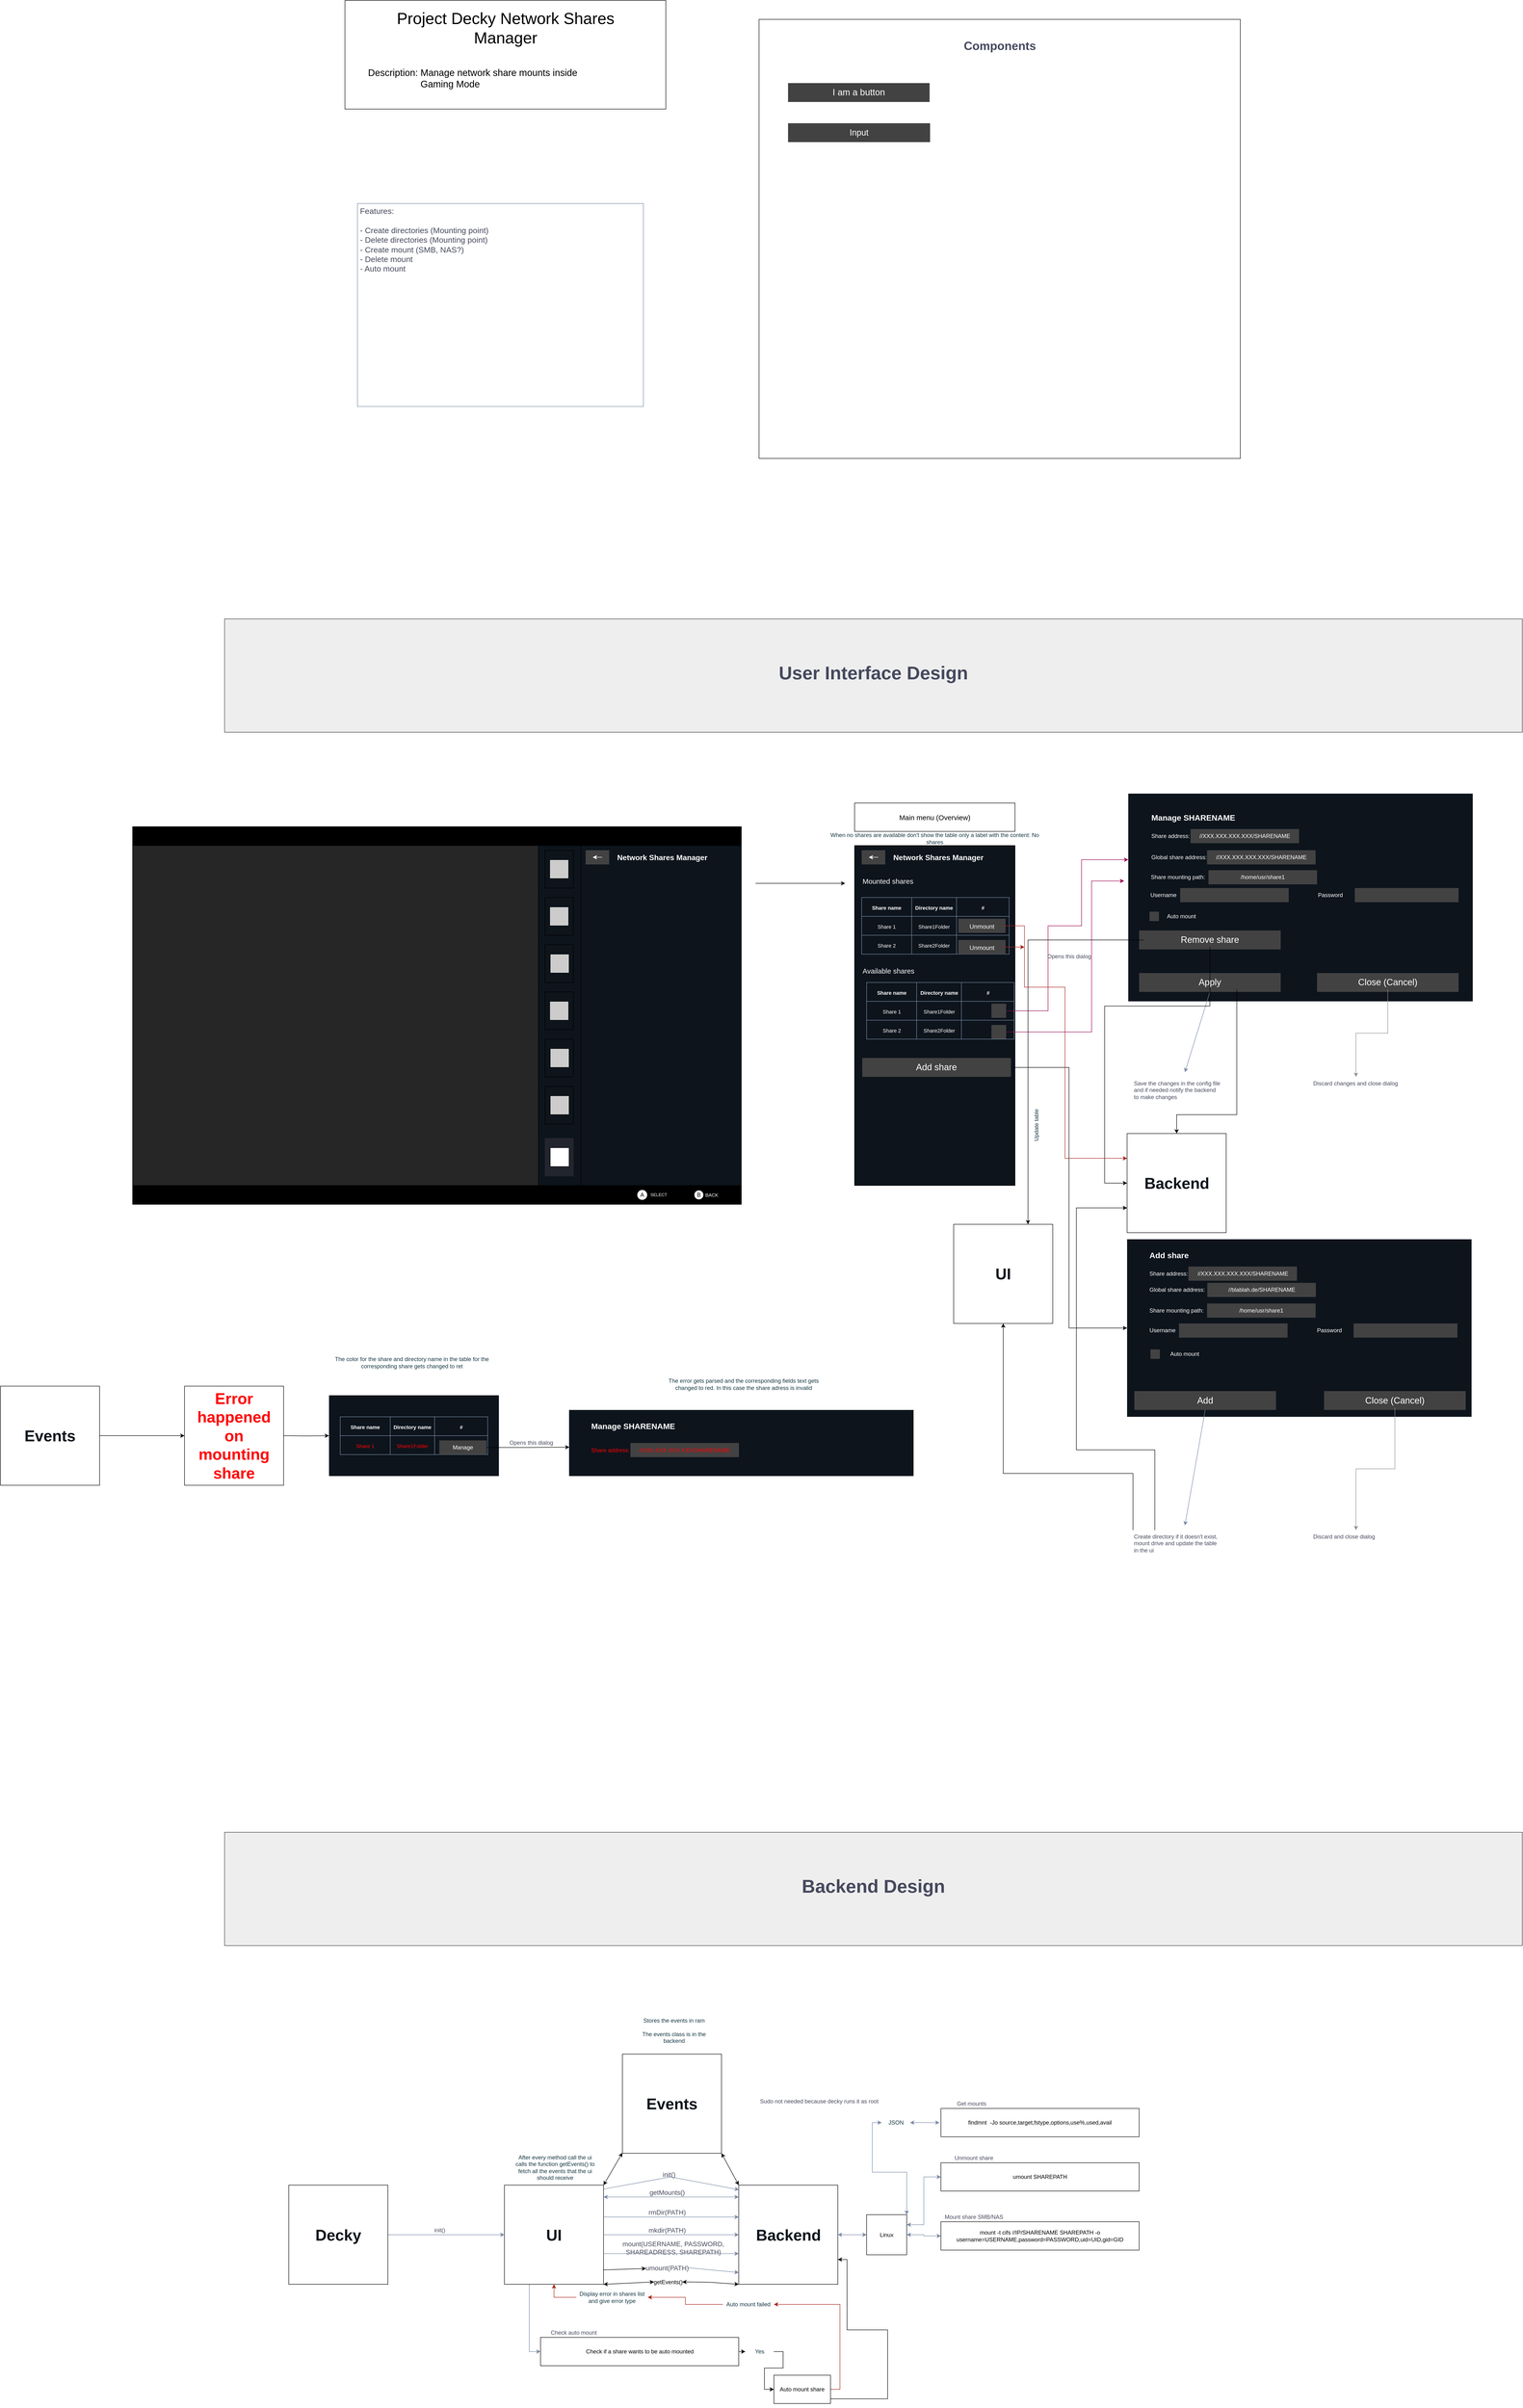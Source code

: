 <mxfile version="24.6.4" type="device">
  <diagram id="C5RBs43oDa-KdzZeNtuy" name="Page-1">
    <mxGraphModel dx="2270" dy="3253" grid="1" gridSize="10" guides="1" tooltips="1" connect="1" arrows="1" fold="1" page="1" pageScale="1" pageWidth="827" pageHeight="1169" math="0" shadow="0">
      <root>
        <mxCell id="WIyWlLk6GJQsqaUBKTNV-0" />
        <mxCell id="WIyWlLk6GJQsqaUBKTNV-1" parent="WIyWlLk6GJQsqaUBKTNV-0" />
        <mxCell id="CotKNebBqDimX1KxWTrs-264" value="" style="rounded=0;whiteSpace=wrap;html=1;strokeColor=none;fontColor=#143642;fillColor=#0D141C;" parent="WIyWlLk6GJQsqaUBKTNV-1" vertex="1">
          <mxGeometry x="486.25" y="1284.5" width="360" height="171" as="geometry" />
        </mxCell>
        <mxCell id="CotKNebBqDimX1KxWTrs-184" style="edgeStyle=orthogonalEdgeStyle;rounded=0;orthogonalLoop=1;jettySize=auto;html=1;exitX=1;exitY=0.25;exitDx=0;exitDy=0;entryX=0;entryY=0.5;entryDx=0;entryDy=0;strokeColor=#788AA3;fontColor=#46495D;fillColor=#B2C9AB;startArrow=classic;startFill=1;" parent="WIyWlLk6GJQsqaUBKTNV-1" source="CotKNebBqDimX1KxWTrs-147" target="CotKNebBqDimX1KxWTrs-152" edge="1">
          <mxGeometry relative="1" as="geometry" />
        </mxCell>
        <mxCell id="CotKNebBqDimX1KxWTrs-185" style="edgeStyle=orthogonalEdgeStyle;rounded=0;orthogonalLoop=1;jettySize=auto;html=1;exitX=1;exitY=0.5;exitDx=0;exitDy=0;entryX=0;entryY=0.5;entryDx=0;entryDy=0;strokeColor=#788AA3;fontColor=#46495D;fillColor=#B2C9AB;startArrow=classic;startFill=1;" parent="WIyWlLk6GJQsqaUBKTNV-1" source="CotKNebBqDimX1KxWTrs-147" target="CotKNebBqDimX1KxWTrs-159" edge="1">
          <mxGeometry relative="1" as="geometry" />
        </mxCell>
        <mxCell id="CotKNebBqDimX1KxWTrs-147" value="" style="whiteSpace=wrap;html=1;aspect=fixed;" parent="WIyWlLk6GJQsqaUBKTNV-1" vertex="1">
          <mxGeometry x="1625.5" y="3020" width="85" height="85" as="geometry" />
        </mxCell>
        <mxCell id="CotKNebBqDimX1KxWTrs-140" value="" style="rounded=0;whiteSpace=wrap;html=1;" parent="WIyWlLk6GJQsqaUBKTNV-1" vertex="1">
          <mxGeometry x="1783" y="2795" width="420" height="60" as="geometry" />
        </mxCell>
        <mxCell id="CotKNebBqDimX1KxWTrs-65" value="" style="rounded=0;whiteSpace=wrap;html=1;" parent="WIyWlLk6GJQsqaUBKTNV-1" vertex="1">
          <mxGeometry x="520" y="-1670" width="680" height="230" as="geometry" />
        </mxCell>
        <mxCell id="CotKNebBqDimX1KxWTrs-5" value="" style="rounded=0;whiteSpace=wrap;html=1;movable=1;resizable=1;rotatable=1;deletable=1;editable=1;locked=0;connectable=1;" parent="WIyWlLk6GJQsqaUBKTNV-1" vertex="1">
          <mxGeometry x="70" y="80" width="1280" height="800" as="geometry" />
        </mxCell>
        <mxCell id="CotKNebBqDimX1KxWTrs-51" value="" style="rounded=0;whiteSpace=wrap;html=1;fillColor=#0D141C;movable=0;resizable=0;rotatable=0;deletable=0;editable=0;locked=1;connectable=0;" parent="WIyWlLk6GJQsqaUBKTNV-1" vertex="1">
          <mxGeometry x="930" y="120" width="90" height="720" as="geometry" />
        </mxCell>
        <mxCell id="CotKNebBqDimX1KxWTrs-9" value="" style="rounded=0;whiteSpace=wrap;html=1;fillColor=#23252E;strokeColor=#23252E;movable=0;resizable=0;rotatable=0;deletable=0;editable=0;locked=1;connectable=0;" parent="WIyWlLk6GJQsqaUBKTNV-1" vertex="1">
          <mxGeometry x="944" y="740" width="60" height="80" as="geometry" />
        </mxCell>
        <mxCell id="CotKNebBqDimX1KxWTrs-10" value="" style="rounded=0;whiteSpace=wrap;html=1;movable=0;resizable=0;rotatable=0;deletable=0;editable=0;locked=1;connectable=0;fillColor=#0D141C;" parent="WIyWlLk6GJQsqaUBKTNV-1" vertex="1">
          <mxGeometry x="944" y="630" width="60" height="80" as="geometry" />
        </mxCell>
        <mxCell id="CotKNebBqDimX1KxWTrs-11" value="" style="rounded=0;whiteSpace=wrap;html=1;movable=0;resizable=0;rotatable=0;deletable=0;editable=0;locked=1;connectable=0;fillColor=#0D141C;" parent="WIyWlLk6GJQsqaUBKTNV-1" vertex="1">
          <mxGeometry x="944" y="530" width="60" height="80" as="geometry" />
        </mxCell>
        <mxCell id="CotKNebBqDimX1KxWTrs-13" value="" style="rounded=0;whiteSpace=wrap;html=1;movable=0;resizable=0;rotatable=0;deletable=0;editable=0;locked=1;connectable=0;fillColor=#0D141C;" parent="WIyWlLk6GJQsqaUBKTNV-1" vertex="1">
          <mxGeometry x="944" y="430" width="60" height="80" as="geometry" />
        </mxCell>
        <mxCell id="CotKNebBqDimX1KxWTrs-14" value="" style="rounded=0;whiteSpace=wrap;html=1;movable=0;resizable=0;rotatable=0;deletable=0;editable=0;locked=1;connectable=0;fillColor=#0D141C;" parent="WIyWlLk6GJQsqaUBKTNV-1" vertex="1">
          <mxGeometry x="944" y="330" width="60" height="80" as="geometry" />
        </mxCell>
        <mxCell id="CotKNebBqDimX1KxWTrs-15" value="" style="rounded=0;whiteSpace=wrap;html=1;movable=0;resizable=0;rotatable=0;deletable=0;editable=0;locked=1;connectable=0;fillColor=#0D141C;" parent="WIyWlLk6GJQsqaUBKTNV-1" vertex="1">
          <mxGeometry x="944" y="230" width="60" height="80" as="geometry" />
        </mxCell>
        <mxCell id="CotKNebBqDimX1KxWTrs-16" value="" style="rounded=0;whiteSpace=wrap;html=1;movable=0;resizable=0;rotatable=0;deletable=0;editable=0;locked=1;connectable=0;fillColor=#0D141C;" parent="WIyWlLk6GJQsqaUBKTNV-1" vertex="1">
          <mxGeometry x="944" y="130" width="60" height="80" as="geometry" />
        </mxCell>
        <mxCell id="CotKNebBqDimX1KxWTrs-17" value="" style="endArrow=none;html=1;rounded=0;movable=0;resizable=0;rotatable=0;deletable=0;editable=0;locked=1;connectable=0;" parent="WIyWlLk6GJQsqaUBKTNV-1" edge="1">
          <mxGeometry width="50" height="50" relative="1" as="geometry">
            <mxPoint x="80" y="116" as="sourcePoint" />
            <mxPoint x="1360" y="116" as="targetPoint" />
          </mxGeometry>
        </mxCell>
        <mxCell id="CotKNebBqDimX1KxWTrs-19" value="" style="endArrow=none;html=1;rounded=0;movable=0;resizable=0;rotatable=0;deletable=0;editable=0;locked=1;connectable=0;" parent="WIyWlLk6GJQsqaUBKTNV-1" edge="1">
          <mxGeometry width="50" height="50" relative="1" as="geometry">
            <mxPoint x="930" y="840" as="sourcePoint" />
            <mxPoint x="930" y="120" as="targetPoint" />
          </mxGeometry>
        </mxCell>
        <mxCell id="CotKNebBqDimX1KxWTrs-21" value="" style="endArrow=none;html=1;rounded=0;movable=0;resizable=0;rotatable=0;deletable=0;editable=0;locked=1;connectable=0;" parent="WIyWlLk6GJQsqaUBKTNV-1" edge="1">
          <mxGeometry width="50" height="50" relative="1" as="geometry">
            <mxPoint x="80" y="840" as="sourcePoint" />
            <mxPoint x="1360" y="840" as="targetPoint" />
          </mxGeometry>
        </mxCell>
        <mxCell id="CotKNebBqDimX1KxWTrs-22" value="" style="endArrow=none;html=1;rounded=0;movable=0;resizable=0;rotatable=0;deletable=0;editable=0;locked=1;connectable=0;" parent="WIyWlLk6GJQsqaUBKTNV-1" edge="1">
          <mxGeometry width="50" height="50" relative="1" as="geometry">
            <mxPoint x="1020" y="840" as="sourcePoint" />
            <mxPoint x="1020" y="120" as="targetPoint" />
          </mxGeometry>
        </mxCell>
        <mxCell id="CotKNebBqDimX1KxWTrs-49" value="" style="rounded=0;whiteSpace=wrap;html=1;fillColor=#000000;movable=0;resizable=0;rotatable=0;deletable=0;editable=0;locked=1;connectable=0;" parent="WIyWlLk6GJQsqaUBKTNV-1" vertex="1">
          <mxGeometry x="70" y="840" width="1290" height="40" as="geometry" />
        </mxCell>
        <mxCell id="CotKNebBqDimX1KxWTrs-25" value="" style="rounded=0;whiteSpace=wrap;html=1;movable=1;resizable=1;rotatable=1;deletable=1;editable=1;locked=0;connectable=1;fillColor=#000000;" parent="WIyWlLk6GJQsqaUBKTNV-1" vertex="1">
          <mxGeometry x="1250" y="850" width="90" height="20" as="geometry" />
        </mxCell>
        <mxCell id="CotKNebBqDimX1KxWTrs-26" value="" style="rounded=0;whiteSpace=wrap;html=1;movable=1;resizable=1;rotatable=1;deletable=1;editable=1;locked=0;connectable=1;fillColor=#000000;" parent="WIyWlLk6GJQsqaUBKTNV-1" vertex="1">
          <mxGeometry x="1130" y="850" width="90" height="20" as="geometry" />
        </mxCell>
        <mxCell id="CotKNebBqDimX1KxWTrs-27" value="&lt;font style=&quot;font-size: 9px;&quot; color=&quot;#ffffff&quot;&gt;SELECT&lt;/font&gt;" style="text;html=1;align=center;verticalAlign=middle;whiteSpace=wrap;rounded=0;" parent="WIyWlLk6GJQsqaUBKTNV-1" vertex="1">
          <mxGeometry x="1155" y="848.75" width="60" height="20" as="geometry" />
        </mxCell>
        <mxCell id="CotKNebBqDimX1KxWTrs-28" value="&lt;font style=&quot;font-size: 10px;&quot; color=&quot;#ffffff&quot;&gt;BACK&lt;/font&gt;" style="text;html=1;align=center;verticalAlign=middle;whiteSpace=wrap;rounded=0;fillColor=none;" parent="WIyWlLk6GJQsqaUBKTNV-1" vertex="1">
          <mxGeometry x="1275" y="850" width="45" height="20" as="geometry" />
        </mxCell>
        <mxCell id="CotKNebBqDimX1KxWTrs-31" value="" style="ellipse;whiteSpace=wrap;html=1;aspect=fixed;movable=1;resizable=1;rotatable=1;deletable=1;editable=1;locked=0;connectable=1;fillColor=#FFFFFF;strokeColor=#FFFFFF;" parent="WIyWlLk6GJQsqaUBKTNV-1" vertex="1">
          <mxGeometry x="1140" y="850" width="20" height="20" as="geometry" />
        </mxCell>
        <mxCell id="CotKNebBqDimX1KxWTrs-32" value="" style="ellipse;whiteSpace=wrap;html=1;aspect=fixed;movable=0;resizable=0;rotatable=0;deletable=0;editable=0;locked=1;connectable=0;" parent="WIyWlLk6GJQsqaUBKTNV-1" vertex="1">
          <mxGeometry x="1260" y="850" width="20" height="20" as="geometry" />
        </mxCell>
        <mxCell id="CotKNebBqDimX1KxWTrs-34" value="A" style="text;html=1;align=center;verticalAlign=middle;whiteSpace=wrap;rounded=0;movable=1;resizable=1;rotatable=1;deletable=1;editable=1;locked=0;connectable=1;" parent="WIyWlLk6GJQsqaUBKTNV-1" vertex="1">
          <mxGeometry x="1145" y="855" width="10" height="10" as="geometry" />
        </mxCell>
        <mxCell id="CotKNebBqDimX1KxWTrs-62" value="" style="rounded=0;whiteSpace=wrap;html=1;fillColor=#0D141C;movable=0;resizable=0;rotatable=0;deletable=0;editable=0;locked=1;connectable=0;" parent="WIyWlLk6GJQsqaUBKTNV-1" vertex="1">
          <mxGeometry x="1020" y="120" width="340" height="720" as="geometry" />
        </mxCell>
        <mxCell id="CotKNebBqDimX1KxWTrs-35" value="B" style="text;html=1;align=center;verticalAlign=middle;whiteSpace=wrap;rounded=0;movable=1;resizable=1;rotatable=1;deletable=1;editable=1;locked=0;connectable=1;" parent="WIyWlLk6GJQsqaUBKTNV-1" vertex="1">
          <mxGeometry x="1265" y="851.25" width="10" height="17.5" as="geometry" />
        </mxCell>
        <mxCell id="CotKNebBqDimX1KxWTrs-45" value="" style="rounded=0;whiteSpace=wrap;html=1;fillColor=#23252E;strokeColor=none;" parent="WIyWlLk6GJQsqaUBKTNV-1" vertex="1">
          <mxGeometry x="1030" y="130" width="50" height="30" as="geometry" />
        </mxCell>
        <mxCell id="CotKNebBqDimX1KxWTrs-46" value="" style="endArrow=classic;html=1;rounded=0;strokeColor=#ffffff;" parent="WIyWlLk6GJQsqaUBKTNV-1" edge="1">
          <mxGeometry width="50" height="50" relative="1" as="geometry">
            <mxPoint x="1065" y="144.85" as="sourcePoint" />
            <mxPoint x="1045.0" y="144.85" as="targetPoint" />
            <Array as="points">
              <mxPoint x="1045" y="144.85" />
            </Array>
          </mxGeometry>
        </mxCell>
        <mxCell id="CotKNebBqDimX1KxWTrs-47" value="&lt;b&gt;&lt;font color=&quot;#ffffff&quot; style=&quot;font-size: 16px;&quot;&gt;Network Shares Manager&lt;/font&gt;&lt;/b&gt;" style="text;html=1;align=left;verticalAlign=middle;whiteSpace=wrap;rounded=0;movable=1;resizable=1;rotatable=1;deletable=1;editable=1;locked=0;connectable=1;" parent="WIyWlLk6GJQsqaUBKTNV-1" vertex="1">
          <mxGeometry x="1095" y="130" width="245" height="30" as="geometry" />
        </mxCell>
        <mxCell id="CotKNebBqDimX1KxWTrs-48" value="" style="rounded=0;whiteSpace=wrap;html=1;fillColor=#262626;movable=0;resizable=0;rotatable=0;deletable=0;editable=0;locked=1;connectable=0;" parent="WIyWlLk6GJQsqaUBKTNV-1" vertex="1">
          <mxGeometry x="70" y="115" width="860" height="725" as="geometry" />
        </mxCell>
        <mxCell id="CotKNebBqDimX1KxWTrs-50" value="" style="rounded=0;whiteSpace=wrap;html=1;fillColor=#000000;movable=0;resizable=0;rotatable=0;deletable=0;editable=0;locked=1;connectable=0;" parent="WIyWlLk6GJQsqaUBKTNV-1" vertex="1">
          <mxGeometry x="70" y="80" width="1290" height="40" as="geometry" />
        </mxCell>
        <mxCell id="CotKNebBqDimX1KxWTrs-53" value="" style="whiteSpace=wrap;html=1;aspect=fixed;fillColor=#CCCCCC;movable=0;resizable=0;rotatable=0;deletable=0;editable=0;locked=1;connectable=0;" parent="WIyWlLk6GJQsqaUBKTNV-1" vertex="1">
          <mxGeometry x="954" y="150" width="40" height="40" as="geometry" />
        </mxCell>
        <mxCell id="CotKNebBqDimX1KxWTrs-54" value="" style="whiteSpace=wrap;html=1;aspect=fixed;fillColor=#CCCCCC;movable=0;resizable=0;rotatable=0;deletable=0;editable=0;locked=1;connectable=0;" parent="WIyWlLk6GJQsqaUBKTNV-1" vertex="1">
          <mxGeometry x="954" y="250" width="40" height="40" as="geometry" />
        </mxCell>
        <mxCell id="CotKNebBqDimX1KxWTrs-55" value="" style="whiteSpace=wrap;html=1;aspect=fixed;fillColor=#CCCCCC;movable=0;resizable=0;rotatable=0;deletable=0;editable=0;locked=1;connectable=0;" parent="WIyWlLk6GJQsqaUBKTNV-1" vertex="1">
          <mxGeometry x="955" y="350" width="40" height="40" as="geometry" />
        </mxCell>
        <mxCell id="CotKNebBqDimX1KxWTrs-56" value="" style="whiteSpace=wrap;html=1;aspect=fixed;fillColor=#CCCCCC;movable=0;resizable=0;rotatable=0;deletable=0;editable=0;locked=1;connectable=0;" parent="WIyWlLk6GJQsqaUBKTNV-1" vertex="1">
          <mxGeometry x="954" y="450" width="40" height="40" as="geometry" />
        </mxCell>
        <mxCell id="CotKNebBqDimX1KxWTrs-57" value="" style="whiteSpace=wrap;html=1;aspect=fixed;fillColor=#CCCCCC;movable=0;resizable=0;rotatable=0;deletable=0;editable=0;locked=1;connectable=0;" parent="WIyWlLk6GJQsqaUBKTNV-1" vertex="1">
          <mxGeometry x="955" y="550" width="40" height="40" as="geometry" />
        </mxCell>
        <mxCell id="CotKNebBqDimX1KxWTrs-58" value="" style="whiteSpace=wrap;html=1;aspect=fixed;fillColor=#CCCCCC;movable=0;resizable=0;rotatable=0;deletable=0;editable=0;locked=1;connectable=0;" parent="WIyWlLk6GJQsqaUBKTNV-1" vertex="1">
          <mxGeometry x="955" y="650" width="40" height="40" as="geometry" />
        </mxCell>
        <mxCell id="CotKNebBqDimX1KxWTrs-59" value="" style="whiteSpace=wrap;html=1;aspect=fixed;movable=0;resizable=0;rotatable=0;deletable=0;editable=0;locked=1;connectable=0;" parent="WIyWlLk6GJQsqaUBKTNV-1" vertex="1">
          <mxGeometry x="955" y="760" width="40" height="40" as="geometry" />
        </mxCell>
        <mxCell id="CotKNebBqDimX1KxWTrs-63" value="&lt;font style=&quot;font-size: 34px;&quot;&gt;Project Decky Network Shares Manager&lt;/font&gt;&lt;div&gt;&lt;font style=&quot;font-size: 34px;&quot;&gt;&lt;br&gt;&lt;/font&gt;&lt;/div&gt;&lt;div style=&quot;text-align: left; font-size: 20px;&quot;&gt;Description: Manage network share mounts inside&amp;nbsp;&lt;/div&gt;&lt;div style=&quot;text-align: left; font-size: 20px;&quot;&gt;&amp;nbsp; &amp;nbsp; &amp;nbsp; &amp;nbsp; &amp;nbsp; &amp;nbsp; &amp;nbsp; &amp;nbsp; &amp;nbsp; &amp;nbsp; Gaming Mode&amp;nbsp;&lt;/div&gt;&lt;div style=&quot;text-align: left; font-size: 20px;&quot;&gt;&amp;nbsp; &amp;nbsp; &amp;nbsp; &amp;nbsp; &amp;nbsp; &amp;nbsp; &amp;nbsp; &amp;nbsp; &amp;nbsp; &amp;nbsp;&amp;nbsp;&lt;/div&gt;" style="text;html=1;align=center;verticalAlign=middle;whiteSpace=wrap;rounded=0;" parent="WIyWlLk6GJQsqaUBKTNV-1" vertex="1">
          <mxGeometry x="567.5" y="-1655" width="585" height="200" as="geometry" />
        </mxCell>
        <mxCell id="CotKNebBqDimX1KxWTrs-66" value="" style="rounded=0;whiteSpace=wrap;html=1;fillColor=#434242;strokeColor=none;movable=0;resizable=0;rotatable=0;deletable=0;editable=0;locked=1;connectable=0;" parent="WIyWlLk6GJQsqaUBKTNV-1" vertex="1">
          <mxGeometry x="1030" y="130" width="50" height="30" as="geometry" />
        </mxCell>
        <mxCell id="CotKNebBqDimX1KxWTrs-67" value="" style="endArrow=classic;html=1;rounded=0;strokeColor=#ffffff;movable=0;resizable=0;rotatable=0;deletable=0;editable=0;locked=1;connectable=0;" parent="WIyWlLk6GJQsqaUBKTNV-1" edge="1">
          <mxGeometry width="50" height="50" relative="1" as="geometry">
            <mxPoint x="1065" y="144.85" as="sourcePoint" />
            <mxPoint x="1045.0" y="144.85" as="targetPoint" />
            <Array as="points">
              <mxPoint x="1045" y="144.85" />
            </Array>
          </mxGeometry>
        </mxCell>
        <mxCell id="CotKNebBqDimX1KxWTrs-68" value="" style="endArrow=none;html=1;rounded=0;endFill=0;startArrow=classic;startFill=1;" parent="WIyWlLk6GJQsqaUBKTNV-1" edge="1">
          <mxGeometry width="50" height="50" relative="1" as="geometry">
            <mxPoint x="1580" y="200" as="sourcePoint" />
            <mxPoint x="1390" y="200" as="targetPoint" />
          </mxGeometry>
        </mxCell>
        <mxCell id="CotKNebBqDimX1KxWTrs-70" value="" style="rounded=0;whiteSpace=wrap;html=1;fillColor=#0D141C;movable=0;resizable=0;rotatable=0;deletable=0;editable=0;locked=1;connectable=0;" parent="WIyWlLk6GJQsqaUBKTNV-1" vertex="1">
          <mxGeometry x="1600" y="120" width="340" height="720" as="geometry" />
        </mxCell>
        <mxCell id="CotKNebBqDimX1KxWTrs-71" value="&lt;b&gt;&lt;font color=&quot;#ffffff&quot; style=&quot;font-size: 16px;&quot;&gt;Network Shares Manager&lt;/font&gt;&lt;/b&gt;" style="text;html=1;align=left;verticalAlign=middle;whiteSpace=wrap;rounded=0;movable=1;resizable=1;rotatable=1;deletable=1;editable=1;locked=0;connectable=1;" parent="WIyWlLk6GJQsqaUBKTNV-1" vertex="1">
          <mxGeometry x="1680" y="130" width="245" height="30" as="geometry" />
        </mxCell>
        <mxCell id="CotKNebBqDimX1KxWTrs-72" value="" style="rounded=0;whiteSpace=wrap;html=1;fillColor=#434242;strokeColor=none;movable=0;resizable=0;rotatable=0;deletable=0;editable=0;locked=1;connectable=0;" parent="WIyWlLk6GJQsqaUBKTNV-1" vertex="1">
          <mxGeometry x="1615" y="130" width="50" height="30" as="geometry" />
        </mxCell>
        <mxCell id="CotKNebBqDimX1KxWTrs-73" value="" style="endArrow=classic;html=1;rounded=0;strokeColor=#ffffff;movable=0;resizable=0;rotatable=0;deletable=0;editable=0;locked=1;connectable=0;" parent="WIyWlLk6GJQsqaUBKTNV-1" edge="1">
          <mxGeometry width="50" height="50" relative="1" as="geometry">
            <mxPoint x="1650" y="144.9" as="sourcePoint" />
            <mxPoint x="1630.0" y="144.9" as="targetPoint" />
            <Array as="points">
              <mxPoint x="1630" y="144.9" />
            </Array>
          </mxGeometry>
        </mxCell>
        <mxCell id="CotKNebBqDimX1KxWTrs-74" value="" style="rounded=0;whiteSpace=wrap;html=1;strokeColor=#788AA3;fontColor=#46495D;fillColor=default;align=left;" parent="WIyWlLk6GJQsqaUBKTNV-1" vertex="1">
          <mxGeometry x="546.5" y="-1240" width="606" height="430" as="geometry" />
        </mxCell>
        <mxCell id="CotKNebBqDimX1KxWTrs-75" value="Features:&lt;div&gt;&lt;br&gt;&lt;/div&gt;&lt;div&gt;- Create directories (Mounting point)&lt;/div&gt;&lt;div&gt;- Delete directories (Mounting point)&lt;/div&gt;&lt;div&gt;- Create mount (SMB, NAS?)&lt;/div&gt;&lt;div&gt;- Delete mount&lt;/div&gt;&lt;div&gt;- Auto mount&lt;/div&gt;" style="text;html=1;align=left;verticalAlign=top;whiteSpace=wrap;rounded=0;fontColor=#46495D;fontSize=17;" parent="WIyWlLk6GJQsqaUBKTNV-1" vertex="1">
          <mxGeometry x="550" y="-1240" width="550" height="430" as="geometry" />
        </mxCell>
        <mxCell id="CotKNebBqDimX1KxWTrs-77" value="&lt;font style=&quot;font-size: 15px;&quot;&gt;Main menu (Overview)&lt;/font&gt;" style="rounded=0;whiteSpace=wrap;html=1;" parent="WIyWlLk6GJQsqaUBKTNV-1" vertex="1">
          <mxGeometry x="1600" y="30" width="340" height="60" as="geometry" />
        </mxCell>
        <mxCell id="CotKNebBqDimX1KxWTrs-81" value="" style="rounded=0;whiteSpace=wrap;html=1;" parent="WIyWlLk6GJQsqaUBKTNV-1" vertex="1">
          <mxGeometry x="1397.5" y="-1630" width="1020" height="930" as="geometry" />
        </mxCell>
        <mxCell id="CotKNebBqDimX1KxWTrs-82" value="&lt;font style=&quot;font-size: 25px;&quot;&gt;&lt;b&gt;Components&lt;/b&gt;&lt;/font&gt;" style="text;html=1;align=center;verticalAlign=middle;whiteSpace=wrap;rounded=0;fontColor=#46495D;" parent="WIyWlLk6GJQsqaUBKTNV-1" vertex="1">
          <mxGeometry x="1657.5" y="-1590" width="500" height="30" as="geometry" />
        </mxCell>
        <mxCell id="CotKNebBqDimX1KxWTrs-84" value="" style="rounded=0;whiteSpace=wrap;html=1;strokeColor=none;fontColor=#46495D;fillColor=#434242;" parent="WIyWlLk6GJQsqaUBKTNV-1" vertex="1">
          <mxGeometry x="1459" y="-1495" width="300" height="40" as="geometry" />
        </mxCell>
        <mxCell id="CotKNebBqDimX1KxWTrs-85" value="I am a button" style="text;html=1;align=center;verticalAlign=middle;whiteSpace=wrap;rounded=0;fontColor=#FFFFFF;fontSize=19;" parent="WIyWlLk6GJQsqaUBKTNV-1" vertex="1">
          <mxGeometry x="1469" y="-1490" width="280" height="30" as="geometry" />
        </mxCell>
        <mxCell id="CotKNebBqDimX1KxWTrs-86" value="&lt;font style=&quot;font-size: 15px;&quot; color=&quot;#ffffff&quot;&gt;Mounted shares&lt;/font&gt;" style="text;html=1;align=left;verticalAlign=middle;whiteSpace=wrap;rounded=0;fontColor=#46495D;" parent="WIyWlLk6GJQsqaUBKTNV-1" vertex="1">
          <mxGeometry x="1615" y="180" width="315" height="30" as="geometry" />
        </mxCell>
        <mxCell id="CotKNebBqDimX1KxWTrs-90" value="" style="shape=table;startSize=0;container=1;collapsible=0;childLayout=tableLayout;fontSize=16;strokeColor=#788AA3;fontColor=#46495D;fillColor=none;" parent="WIyWlLk6GJQsqaUBKTNV-1" vertex="1">
          <mxGeometry x="1615" y="230" width="312.5" height="120" as="geometry" />
        </mxCell>
        <mxCell id="CotKNebBqDimX1KxWTrs-91" value="" style="shape=tableRow;horizontal=0;startSize=0;swimlaneHead=0;swimlaneBody=0;strokeColor=inherit;top=0;left=0;bottom=0;right=0;collapsible=0;dropTarget=0;fillColor=none;points=[[0,0.5],[1,0.5]];portConstraint=eastwest;fontSize=16;fontColor=#46495D;" parent="CotKNebBqDimX1KxWTrs-90" vertex="1">
          <mxGeometry width="312.5" height="40" as="geometry" />
        </mxCell>
        <mxCell id="CotKNebBqDimX1KxWTrs-92" value="&lt;font size=&quot;1&quot; color=&quot;#ffffff&quot;&gt;&lt;b style=&quot;font-size: 11px;&quot;&gt;Share name&lt;/b&gt;&lt;/font&gt;" style="shape=partialRectangle;html=1;whiteSpace=wrap;connectable=0;strokeColor=inherit;overflow=hidden;fillColor=none;top=0;left=0;bottom=0;right=0;pointerEvents=1;fontSize=16;fontColor=#46495D;" parent="CotKNebBqDimX1KxWTrs-91" vertex="1">
          <mxGeometry width="106" height="40" as="geometry">
            <mxRectangle width="106" height="40" as="alternateBounds" />
          </mxGeometry>
        </mxCell>
        <mxCell id="CotKNebBqDimX1KxWTrs-93" value="&lt;font color=&quot;#ffffff&quot;&gt;&lt;span style=&quot;font-size: 11px;&quot;&gt;&lt;b&gt;Directory name&lt;/b&gt;&lt;/span&gt;&lt;/font&gt;" style="shape=partialRectangle;html=1;whiteSpace=wrap;connectable=0;strokeColor=inherit;overflow=hidden;fillColor=none;top=0;left=0;bottom=0;right=0;pointerEvents=1;fontSize=16;fontColor=#46495D;" parent="CotKNebBqDimX1KxWTrs-91" vertex="1">
          <mxGeometry x="106" width="95" height="40" as="geometry">
            <mxRectangle width="95" height="40" as="alternateBounds" />
          </mxGeometry>
        </mxCell>
        <mxCell id="CotKNebBqDimX1KxWTrs-94" value="&lt;font color=&quot;#ffffff&quot;&gt;&lt;span style=&quot;font-size: 11px;&quot;&gt;&lt;b&gt;#&lt;/b&gt;&lt;/span&gt;&lt;/font&gt;" style="shape=partialRectangle;html=1;whiteSpace=wrap;connectable=0;strokeColor=inherit;overflow=hidden;fillColor=none;top=0;left=0;bottom=0;right=0;pointerEvents=1;fontSize=16;fontColor=#46495D;" parent="CotKNebBqDimX1KxWTrs-91" vertex="1">
          <mxGeometry x="201" width="112" height="40" as="geometry">
            <mxRectangle width="112" height="40" as="alternateBounds" />
          </mxGeometry>
        </mxCell>
        <mxCell id="CotKNebBqDimX1KxWTrs-95" value="" style="shape=tableRow;horizontal=0;startSize=0;swimlaneHead=0;swimlaneBody=0;strokeColor=inherit;top=0;left=0;bottom=0;right=0;collapsible=0;dropTarget=0;fillColor=none;points=[[0,0.5],[1,0.5]];portConstraint=eastwest;fontSize=16;fontColor=#46495D;" parent="CotKNebBqDimX1KxWTrs-90" vertex="1">
          <mxGeometry y="40" width="312.5" height="40" as="geometry" />
        </mxCell>
        <mxCell id="CotKNebBqDimX1KxWTrs-96" value="&lt;font color=&quot;#ffffff&quot;&gt;&lt;span style=&quot;font-size: 11px;&quot;&gt;Share 1&lt;/span&gt;&lt;/font&gt;" style="shape=partialRectangle;html=1;whiteSpace=wrap;connectable=0;strokeColor=inherit;overflow=hidden;fillColor=none;top=0;left=0;bottom=0;right=0;pointerEvents=1;fontSize=16;fontColor=#46495D;" parent="CotKNebBqDimX1KxWTrs-95" vertex="1">
          <mxGeometry width="106" height="40" as="geometry">
            <mxRectangle width="106" height="40" as="alternateBounds" />
          </mxGeometry>
        </mxCell>
        <mxCell id="CotKNebBqDimX1KxWTrs-97" value="&lt;span style=&quot;color: rgb(255, 255, 255); font-size: 11px;&quot;&gt;Share1Folder&lt;/span&gt;" style="shape=partialRectangle;html=1;whiteSpace=wrap;connectable=0;strokeColor=inherit;overflow=hidden;fillColor=none;top=0;left=0;bottom=0;right=0;pointerEvents=1;fontSize=16;fontColor=#46495D;" parent="CotKNebBqDimX1KxWTrs-95" vertex="1">
          <mxGeometry x="106" width="95" height="40" as="geometry">
            <mxRectangle width="95" height="40" as="alternateBounds" />
          </mxGeometry>
        </mxCell>
        <mxCell id="CotKNebBqDimX1KxWTrs-98" value="" style="shape=partialRectangle;html=1;whiteSpace=wrap;connectable=0;strokeColor=inherit;overflow=hidden;fillColor=none;top=0;left=0;bottom=0;right=0;pointerEvents=1;fontSize=16;fontColor=#46495D;" parent="CotKNebBqDimX1KxWTrs-95" vertex="1">
          <mxGeometry x="201" width="112" height="40" as="geometry">
            <mxRectangle width="112" height="40" as="alternateBounds" />
          </mxGeometry>
        </mxCell>
        <mxCell id="CotKNebBqDimX1KxWTrs-99" value="" style="shape=tableRow;horizontal=0;startSize=0;swimlaneHead=0;swimlaneBody=0;strokeColor=inherit;top=0;left=0;bottom=0;right=0;collapsible=0;dropTarget=0;fillColor=none;points=[[0,0.5],[1,0.5]];portConstraint=eastwest;fontSize=16;fontColor=#46495D;" parent="CotKNebBqDimX1KxWTrs-90" vertex="1">
          <mxGeometry y="80" width="312.5" height="40" as="geometry" />
        </mxCell>
        <mxCell id="CotKNebBqDimX1KxWTrs-100" value="&lt;span style=&quot;color: rgb(255, 255, 255); font-size: 11px;&quot;&gt;Share 2&lt;/span&gt;" style="shape=partialRectangle;html=1;whiteSpace=wrap;connectable=0;strokeColor=inherit;overflow=hidden;fillColor=none;top=0;left=0;bottom=0;right=0;pointerEvents=1;fontSize=16;fontColor=#46495D;" parent="CotKNebBqDimX1KxWTrs-99" vertex="1">
          <mxGeometry width="106" height="40" as="geometry">
            <mxRectangle width="106" height="40" as="alternateBounds" />
          </mxGeometry>
        </mxCell>
        <mxCell id="CotKNebBqDimX1KxWTrs-101" value="&lt;span style=&quot;color: rgb(255, 255, 255); font-size: 11px;&quot;&gt;Share2Folder&lt;/span&gt;" style="shape=partialRectangle;html=1;whiteSpace=wrap;connectable=0;strokeColor=inherit;overflow=hidden;fillColor=none;top=0;left=0;bottom=0;right=0;pointerEvents=1;fontSize=16;fontColor=#46495D;" parent="CotKNebBqDimX1KxWTrs-99" vertex="1">
          <mxGeometry x="106" width="95" height="40" as="geometry">
            <mxRectangle width="95" height="40" as="alternateBounds" />
          </mxGeometry>
        </mxCell>
        <mxCell id="CotKNebBqDimX1KxWTrs-102" value="" style="shape=partialRectangle;html=1;whiteSpace=wrap;connectable=0;strokeColor=inherit;overflow=hidden;fillColor=none;top=0;left=0;bottom=0;right=0;pointerEvents=1;fontSize=16;fontColor=#46495D;" parent="CotKNebBqDimX1KxWTrs-99" vertex="1">
          <mxGeometry x="201" width="112" height="40" as="geometry">
            <mxRectangle width="112" height="40" as="alternateBounds" />
          </mxGeometry>
        </mxCell>
        <mxCell id="CotKNebBqDimX1KxWTrs-111" style="edgeStyle=orthogonalEdgeStyle;rounded=0;orthogonalLoop=1;jettySize=auto;html=1;strokeColor=#99004D;fontColor=#46495D;fillColor=#cdeb8b;" parent="WIyWlLk6GJQsqaUBKTNV-1" source="CotKNebBqDimX1KxWTrs-107" edge="1">
          <mxGeometry relative="1" as="geometry">
            <mxPoint x="2180" y="150" as="targetPoint" />
            <Array as="points">
              <mxPoint x="2010" y="470" />
              <mxPoint x="2010" y="290" />
              <mxPoint x="2081" y="290" />
              <mxPoint x="2081" y="150" />
            </Array>
          </mxGeometry>
        </mxCell>
        <mxCell id="CotKNebBqDimX1KxWTrs-107" value="" style="rounded=0;whiteSpace=wrap;html=1;strokeColor=none;fontColor=#46495D;fillColor=#434242;" parent="WIyWlLk6GJQsqaUBKTNV-1" vertex="1">
          <mxGeometry x="1890" y="455" width="31.25" height="30" as="geometry" />
        </mxCell>
        <mxCell id="CotKNebBqDimX1KxWTrs-109" value="" style="rounded=0;whiteSpace=wrap;html=1;strokeColor=none;fontColor=#46495D;fillColor=#434242;" parent="WIyWlLk6GJQsqaUBKTNV-1" vertex="1">
          <mxGeometry x="1890" y="500" width="31.25" height="30" as="geometry" />
        </mxCell>
        <mxCell id="CotKNebBqDimX1KxWTrs-112" value="" style="rounded=0;whiteSpace=wrap;html=1;strokeColor=none;fontColor=#46495D;fillColor=#0D141C;" parent="WIyWlLk6GJQsqaUBKTNV-1" vertex="1">
          <mxGeometry x="2180" y="10" width="730" height="440" as="geometry" />
        </mxCell>
        <mxCell id="CotKNebBqDimX1KxWTrs-113" style="edgeStyle=orthogonalEdgeStyle;rounded=0;orthogonalLoop=1;jettySize=auto;html=1;strokeColor=#99004D;fontColor=#46495D;fillColor=#B2C9AB;entryX=0;entryY=0.216;entryDx=0;entryDy=0;entryPerimeter=0;" parent="WIyWlLk6GJQsqaUBKTNV-1" edge="1">
          <mxGeometry relative="1" as="geometry">
            <mxPoint x="2171.25" y="195.06" as="targetPoint" />
            <mxPoint x="1920" y="514.93" as="sourcePoint" />
            <Array as="points">
              <mxPoint x="2102.25" y="514.9" />
              <mxPoint x="2102.25" y="194.9" />
            </Array>
          </mxGeometry>
        </mxCell>
        <mxCell id="CotKNebBqDimX1KxWTrs-115" value="" style="rounded=0;whiteSpace=wrap;html=1;strokeColor=none;fontColor=#46495D;fillColor=#434242;" parent="WIyWlLk6GJQsqaUBKTNV-1" vertex="1">
          <mxGeometry x="2203" y="390" width="300" height="40" as="geometry" />
        </mxCell>
        <mxCell id="CotKNebBqDimX1KxWTrs-312" style="edgeStyle=orthogonalEdgeStyle;rounded=0;orthogonalLoop=1;jettySize=auto;html=1;entryX=0.5;entryY=0;entryDx=0;entryDy=0;strokeColor=#000000;fontColor=#143642;fillColor=#FAE5C7;" parent="WIyWlLk6GJQsqaUBKTNV-1" source="CotKNebBqDimX1KxWTrs-116" target="CotKNebBqDimX1KxWTrs-308" edge="1">
          <mxGeometry relative="1" as="geometry">
            <Array as="points">
              <mxPoint x="2410" y="690" />
              <mxPoint x="2283" y="690" />
            </Array>
          </mxGeometry>
        </mxCell>
        <mxCell id="CotKNebBqDimX1KxWTrs-116" value="Apply" style="text;html=1;align=center;verticalAlign=middle;whiteSpace=wrap;rounded=0;fontColor=#FFFFFF;fontSize=19;" parent="WIyWlLk6GJQsqaUBKTNV-1" vertex="1">
          <mxGeometry x="2213" y="395" width="280" height="30" as="geometry" />
        </mxCell>
        <mxCell id="CotKNebBqDimX1KxWTrs-119" value="" style="rounded=0;whiteSpace=wrap;html=1;strokeColor=none;fontColor=#46495D;fillColor=#434242;" parent="WIyWlLk6GJQsqaUBKTNV-1" vertex="1">
          <mxGeometry x="2580" y="390" width="300" height="40" as="geometry" />
        </mxCell>
        <mxCell id="CotKNebBqDimX1KxWTrs-304" style="edgeStyle=orthogonalEdgeStyle;rounded=0;orthogonalLoop=1;jettySize=auto;html=1;entryX=0.5;entryY=0;entryDx=0;entryDy=0;strokeColor=#8f8f8f;fontColor=#143642;fillColor=#FAE5C7;" parent="WIyWlLk6GJQsqaUBKTNV-1" source="CotKNebBqDimX1KxWTrs-120" target="CotKNebBqDimX1KxWTrs-202" edge="1">
          <mxGeometry relative="1" as="geometry" />
        </mxCell>
        <mxCell id="CotKNebBqDimX1KxWTrs-305" value="" style="edgeLabel;html=1;align=center;verticalAlign=middle;resizable=0;points=[];strokeColor=#0F8B8D;fontColor=#143642;fillColor=#FAE5C7;" parent="CotKNebBqDimX1KxWTrs-304" vertex="1" connectable="0">
          <mxGeometry x="0.339" y="3" relative="1" as="geometry">
            <mxPoint as="offset" />
          </mxGeometry>
        </mxCell>
        <mxCell id="CotKNebBqDimX1KxWTrs-120" value="Close (Cancel)" style="text;html=1;align=center;verticalAlign=middle;whiteSpace=wrap;rounded=0;fontColor=#FFFFFF;fontSize=19;" parent="WIyWlLk6GJQsqaUBKTNV-1" vertex="1">
          <mxGeometry x="2590" y="395" width="280" height="30" as="geometry" />
        </mxCell>
        <mxCell id="CotKNebBqDimX1KxWTrs-123" value="&lt;font size=&quot;1&quot; color=&quot;#ffffff&quot;&gt;&lt;b style=&quot;font-size: 17px;&quot;&gt;Manage SHARENAME&lt;/b&gt;&lt;/font&gt;" style="text;html=1;align=left;verticalAlign=middle;whiteSpace=wrap;rounded=0;fontColor=#46495D;" parent="WIyWlLk6GJQsqaUBKTNV-1" vertex="1">
          <mxGeometry x="2227" y="47.25" width="380" height="30" as="geometry" />
        </mxCell>
        <mxCell id="CotKNebBqDimX1KxWTrs-126" value="" style="rounded=0;whiteSpace=wrap;html=1;strokeColor=#36393d;fillColor=#eeeeee;" parent="WIyWlLk6GJQsqaUBKTNV-1" vertex="1">
          <mxGeometry x="265" y="-360" width="2750" height="240" as="geometry" />
        </mxCell>
        <mxCell id="CotKNebBqDimX1KxWTrs-125" value="&lt;span style=&quot;font-size: 39px;&quot;&gt;&lt;b&gt;User Interface Design&lt;/b&gt;&lt;/span&gt;" style="text;html=1;align=center;verticalAlign=middle;whiteSpace=wrap;rounded=0;fontColor=#46495D;fontSize=26;" parent="WIyWlLk6GJQsqaUBKTNV-1" vertex="1">
          <mxGeometry x="310" y="-320" width="2660" height="150" as="geometry" />
        </mxCell>
        <mxCell id="CotKNebBqDimX1KxWTrs-128" value="" style="rounded=0;whiteSpace=wrap;html=1;strokeColor=#36393d;fillColor=#eeeeee;" parent="WIyWlLk6GJQsqaUBKTNV-1" vertex="1">
          <mxGeometry x="265" y="2210" width="2750" height="240" as="geometry" />
        </mxCell>
        <mxCell id="CotKNebBqDimX1KxWTrs-129" value="&lt;span style=&quot;font-size: 39px;&quot;&gt;&lt;b&gt;Backend Design&lt;/b&gt;&lt;/span&gt;" style="text;html=1;align=center;verticalAlign=middle;whiteSpace=wrap;rounded=0;fontColor=#46495D;fontSize=26;" parent="WIyWlLk6GJQsqaUBKTNV-1" vertex="1">
          <mxGeometry x="310" y="2250" width="2660" height="150" as="geometry" />
        </mxCell>
        <mxCell id="CotKNebBqDimX1KxWTrs-198" style="edgeStyle=orthogonalEdgeStyle;rounded=0;orthogonalLoop=1;jettySize=auto;html=1;exitX=0.25;exitY=1;exitDx=0;exitDy=0;entryX=0;entryY=0.5;entryDx=0;entryDy=0;strokeColor=#788AA3;fontColor=#46495D;fillColor=#B2C9AB;" parent="WIyWlLk6GJQsqaUBKTNV-1" source="CotKNebBqDimX1KxWTrs-131" target="CotKNebBqDimX1KxWTrs-195" edge="1">
          <mxGeometry relative="1" as="geometry" />
        </mxCell>
        <mxCell id="CotKNebBqDimX1KxWTrs-131" value="" style="whiteSpace=wrap;html=1;aspect=fixed;" parent="WIyWlLk6GJQsqaUBKTNV-1" vertex="1">
          <mxGeometry x="858" y="2957.5" width="210" height="210" as="geometry" />
        </mxCell>
        <mxCell id="CotKNebBqDimX1KxWTrs-132" value="&lt;b&gt;&lt;font style=&quot;font-size: 33px;&quot; color=&quot;#0d141c&quot;&gt;UI&lt;/font&gt;&lt;/b&gt;" style="text;html=1;align=center;verticalAlign=middle;whiteSpace=wrap;rounded=0;fontColor=#46495D;" parent="WIyWlLk6GJQsqaUBKTNV-1" vertex="1">
          <mxGeometry x="878" y="2977.5" width="170" height="170" as="geometry" />
        </mxCell>
        <mxCell id="CotKNebBqDimX1KxWTrs-135" value="" style="whiteSpace=wrap;html=1;aspect=fixed;" parent="WIyWlLk6GJQsqaUBKTNV-1" vertex="1">
          <mxGeometry x="1354.5" y="2957.5" width="210" height="210" as="geometry" />
        </mxCell>
        <mxCell id="CotKNebBqDimX1KxWTrs-136" value="&lt;b&gt;&lt;font style=&quot;font-size: 33px;&quot; color=&quot;#0d141c&quot;&gt;Backend&lt;/font&gt;&lt;/b&gt;" style="text;html=1;align=center;verticalAlign=middle;whiteSpace=wrap;rounded=0;fontColor=#46495D;" parent="WIyWlLk6GJQsqaUBKTNV-1" vertex="1">
          <mxGeometry x="1374.5" y="2977.5" width="170" height="170" as="geometry" />
        </mxCell>
        <mxCell id="CotKNebBqDimX1KxWTrs-138" value="&lt;font style=&quot;font-size: 14px;&quot;&gt;getMounts()&lt;/font&gt;" style="text;html=1;align=center;verticalAlign=middle;whiteSpace=wrap;rounded=0;fontColor=#46495D;" parent="WIyWlLk6GJQsqaUBKTNV-1" vertex="1">
          <mxGeometry x="1158" y="2957.5" width="90" height="30" as="geometry" />
        </mxCell>
        <mxCell id="CotKNebBqDimX1KxWTrs-139" value="&lt;font color=&quot;#000000&quot;&gt;findmnt&amp;nbsp; -Jo source,target,fstype,options,use%,used,avail&lt;/font&gt;" style="text;html=1;align=center;verticalAlign=middle;whiteSpace=wrap;rounded=0;fontColor=#46495D;" parent="WIyWlLk6GJQsqaUBKTNV-1" vertex="1">
          <mxGeometry x="1798" y="2810" width="390" height="30" as="geometry" />
        </mxCell>
        <mxCell id="CotKNebBqDimX1KxWTrs-146" value="&lt;font color=&quot;#000000&quot;&gt;Linux&lt;/font&gt;" style="text;html=1;align=center;verticalAlign=middle;whiteSpace=wrap;rounded=0;fontColor=#46495D;" parent="WIyWlLk6GJQsqaUBKTNV-1" vertex="1">
          <mxGeometry x="1638" y="3047.5" width="60" height="30" as="geometry" />
        </mxCell>
        <mxCell id="CotKNebBqDimX1KxWTrs-152" value="" style="rounded=0;whiteSpace=wrap;html=1;" parent="WIyWlLk6GJQsqaUBKTNV-1" vertex="1">
          <mxGeometry x="1783" y="2910" width="420" height="60" as="geometry" />
        </mxCell>
        <mxCell id="CotKNebBqDimX1KxWTrs-153" value="&lt;font color=&quot;#000000&quot;&gt;umount SHAREPATH&lt;/font&gt;" style="text;html=1;align=center;verticalAlign=middle;whiteSpace=wrap;rounded=0;fontColor=#46495D;" parent="WIyWlLk6GJQsqaUBKTNV-1" vertex="1">
          <mxGeometry x="1798" y="2925" width="390" height="30" as="geometry" />
        </mxCell>
        <mxCell id="CotKNebBqDimX1KxWTrs-156" value="Unmount share" style="text;html=1;align=center;verticalAlign=middle;whiteSpace=wrap;rounded=0;fontColor=#46495D;" parent="WIyWlLk6GJQsqaUBKTNV-1" vertex="1">
          <mxGeometry x="1788" y="2885" width="130" height="30" as="geometry" />
        </mxCell>
        <mxCell id="CotKNebBqDimX1KxWTrs-157" value="Get mounts" style="text;html=1;align=center;verticalAlign=middle;whiteSpace=wrap;rounded=0;fontColor=#46495D;" parent="WIyWlLk6GJQsqaUBKTNV-1" vertex="1">
          <mxGeometry x="1783" y="2770" width="130" height="30" as="geometry" />
        </mxCell>
        <mxCell id="CotKNebBqDimX1KxWTrs-159" value="mount -t cifs //IP/SHARENAME SHAREPATH -o username=USERNAME,password=PASSWORD,uid=UID,gid=GID" style="rounded=0;whiteSpace=wrap;html=1;" parent="WIyWlLk6GJQsqaUBKTNV-1" vertex="1">
          <mxGeometry x="1783" y="3035" width="420" height="60" as="geometry" />
        </mxCell>
        <mxCell id="CotKNebBqDimX1KxWTrs-161" value="Mount share SMB/NAS" style="text;html=1;align=center;verticalAlign=middle;whiteSpace=wrap;rounded=0;fontColor=#46495D;" parent="WIyWlLk6GJQsqaUBKTNV-1" vertex="1">
          <mxGeometry x="1788" y="3010" width="130" height="30" as="geometry" />
        </mxCell>
        <mxCell id="CotKNebBqDimX1KxWTrs-170" value="Sudo not needed because decky runs it as root" style="text;html=1;align=center;verticalAlign=middle;whiteSpace=wrap;rounded=0;fontColor=#46495D;" parent="WIyWlLk6GJQsqaUBKTNV-1" vertex="1">
          <mxGeometry x="1374.5" y="2765" width="300" height="30" as="geometry" />
        </mxCell>
        <mxCell id="CotKNebBqDimX1KxWTrs-171" value="" style="endArrow=classic;startArrow=classic;html=1;rounded=0;strokeColor=#788AA3;fontColor=#46495D;fillColor=#B2C9AB;entryX=1;entryY=0.5;entryDx=0;entryDy=0;exitX=0;exitY=0.5;exitDx=0;exitDy=0;" parent="WIyWlLk6GJQsqaUBKTNV-1" edge="1">
          <mxGeometry width="50" height="50" relative="1" as="geometry">
            <mxPoint x="1354.5" y="2982.5" as="sourcePoint" />
            <mxPoint x="1068" y="2982.5" as="targetPoint" />
          </mxGeometry>
        </mxCell>
        <mxCell id="CotKNebBqDimX1KxWTrs-172" value="&lt;span style=&quot;font-size: 14px;&quot;&gt;rmDir(PATH)&lt;/span&gt;" style="text;html=1;align=center;verticalAlign=middle;whiteSpace=wrap;rounded=0;fontColor=#46495D;" parent="WIyWlLk6GJQsqaUBKTNV-1" vertex="1">
          <mxGeometry x="1158" y="3000" width="90" height="30" as="geometry" />
        </mxCell>
        <mxCell id="CotKNebBqDimX1KxWTrs-173" value="" style="endArrow=none;startArrow=classic;html=1;rounded=0;strokeColor=#788AA3;fontColor=#46495D;fillColor=#B2C9AB;entryX=1;entryY=0.5;entryDx=0;entryDy=0;exitX=0;exitY=0.5;exitDx=0;exitDy=0;startFill=1;endFill=0;" parent="WIyWlLk6GJQsqaUBKTNV-1" edge="1">
          <mxGeometry width="50" height="50" relative="1" as="geometry">
            <mxPoint x="1354.5" y="3025" as="sourcePoint" />
            <mxPoint x="1068" y="3025" as="targetPoint" />
          </mxGeometry>
        </mxCell>
        <mxCell id="CotKNebBqDimX1KxWTrs-174" value="&lt;font style=&quot;font-size: 14px;&quot;&gt;mkdir(PATH)&lt;/font&gt;" style="text;html=1;align=center;verticalAlign=middle;whiteSpace=wrap;rounded=0;fontColor=#46495D;" parent="WIyWlLk6GJQsqaUBKTNV-1" vertex="1">
          <mxGeometry x="1158" y="3037.5" width="90" height="30" as="geometry" />
        </mxCell>
        <mxCell id="CotKNebBqDimX1KxWTrs-175" value="" style="endArrow=none;startArrow=classic;html=1;rounded=0;strokeColor=#788AA3;fontColor=#46495D;fillColor=#B2C9AB;entryX=1;entryY=0.5;entryDx=0;entryDy=0;exitX=0;exitY=0.5;exitDx=0;exitDy=0;startFill=1;endFill=0;" parent="WIyWlLk6GJQsqaUBKTNV-1" edge="1">
          <mxGeometry width="50" height="50" relative="1" as="geometry">
            <mxPoint x="1354.5" y="3062.5" as="sourcePoint" />
            <mxPoint x="1068" y="3062.5" as="targetPoint" />
          </mxGeometry>
        </mxCell>
        <mxCell id="CotKNebBqDimX1KxWTrs-176" value="&lt;font style=&quot;font-size: 14px;&quot;&gt;mount(USERNAME, PASSWORD, SHAREADRESS, SHAREPATH)&lt;/font&gt;" style="text;html=1;align=center;verticalAlign=middle;whiteSpace=wrap;rounded=0;fontColor=#46495D;" parent="WIyWlLk6GJQsqaUBKTNV-1" vertex="1">
          <mxGeometry x="1092" y="3075" width="248" height="30" as="geometry" />
        </mxCell>
        <mxCell id="CotKNebBqDimX1KxWTrs-177" value="" style="endArrow=none;startArrow=classic;html=1;rounded=0;strokeColor=#788AA3;fontColor=#46495D;fillColor=#B2C9AB;entryX=1;entryY=0.5;entryDx=0;entryDy=0;exitX=0;exitY=0.5;exitDx=0;exitDy=0;endFill=0;" parent="WIyWlLk6GJQsqaUBKTNV-1" edge="1">
          <mxGeometry width="50" height="50" relative="1" as="geometry">
            <mxPoint x="1354.5" y="3102.5" as="sourcePoint" />
            <mxPoint x="1068" y="3102.5" as="targetPoint" />
          </mxGeometry>
        </mxCell>
        <mxCell id="CotKNebBqDimX1KxWTrs-178" value="&lt;font style=&quot;font-size: 14px;&quot;&gt;umount(PATH)&lt;/font&gt;" style="text;html=1;align=center;verticalAlign=middle;whiteSpace=wrap;rounded=0;fontColor=#46495D;" parent="WIyWlLk6GJQsqaUBKTNV-1" vertex="1">
          <mxGeometry x="1158" y="3117.5" width="90" height="30" as="geometry" />
        </mxCell>
        <mxCell id="CotKNebBqDimX1KxWTrs-179" value="" style="endArrow=none;startArrow=classic;html=1;rounded=0;strokeColor=#788AA3;fontColor=#46495D;fillColor=#B2C9AB;entryX=1;entryY=0.5;entryDx=0;entryDy=0;exitX=0;exitY=0.5;exitDx=0;exitDy=0;endFill=0;" parent="WIyWlLk6GJQsqaUBKTNV-1" target="CotKNebBqDimX1KxWTrs-178" edge="1">
          <mxGeometry width="50" height="50" relative="1" as="geometry">
            <mxPoint x="1354.5" y="3142.5" as="sourcePoint" />
            <mxPoint x="1068" y="3142.5" as="targetPoint" />
          </mxGeometry>
        </mxCell>
        <mxCell id="CotKNebBqDimX1KxWTrs-181" value="" style="endArrow=classic;startArrow=classic;html=1;rounded=0;strokeColor=#788AA3;fontColor=#46495D;fillColor=#B2C9AB;entryX=1;entryY=0.5;entryDx=0;entryDy=0;exitX=0;exitY=0.5;exitDx=0;exitDy=0;" parent="WIyWlLk6GJQsqaUBKTNV-1" source="CotKNebBqDimX1KxWTrs-147" target="CotKNebBqDimX1KxWTrs-135" edge="1">
          <mxGeometry width="50" height="50" relative="1" as="geometry">
            <mxPoint x="1658" y="3097.5" as="sourcePoint" />
            <mxPoint x="1708" y="3047.5" as="targetPoint" />
          </mxGeometry>
        </mxCell>
        <mxCell id="CotKNebBqDimX1KxWTrs-192" style="edgeStyle=orthogonalEdgeStyle;rounded=0;orthogonalLoop=1;jettySize=auto;html=1;entryX=0;entryY=0.5;entryDx=0;entryDy=0;strokeColor=#788AA3;fontColor=#46495D;fillColor=#B2C9AB;" parent="WIyWlLk6GJQsqaUBKTNV-1" source="CotKNebBqDimX1KxWTrs-189" target="CotKNebBqDimX1KxWTrs-131" edge="1">
          <mxGeometry relative="1" as="geometry" />
        </mxCell>
        <mxCell id="CotKNebBqDimX1KxWTrs-189" value="" style="whiteSpace=wrap;html=1;aspect=fixed;" parent="WIyWlLk6GJQsqaUBKTNV-1" vertex="1">
          <mxGeometry x="401" y="2957.5" width="210" height="210" as="geometry" />
        </mxCell>
        <mxCell id="CotKNebBqDimX1KxWTrs-190" value="&lt;b&gt;&lt;font style=&quot;font-size: 33px;&quot; color=&quot;#0d141c&quot;&gt;Decky&lt;/font&gt;&lt;/b&gt;" style="text;html=1;align=center;verticalAlign=middle;whiteSpace=wrap;rounded=0;fontColor=#46495D;" parent="WIyWlLk6GJQsqaUBKTNV-1" vertex="1">
          <mxGeometry x="421" y="2977.5" width="170" height="170" as="geometry" />
        </mxCell>
        <mxCell id="CotKNebBqDimX1KxWTrs-193" value="init()" style="text;html=1;align=center;verticalAlign=middle;whiteSpace=wrap;rounded=0;fontColor=#46495D;" parent="WIyWlLk6GJQsqaUBKTNV-1" vertex="1">
          <mxGeometry x="691" y="3037.5" width="60" height="30" as="geometry" />
        </mxCell>
        <mxCell id="CotKNebBqDimX1KxWTrs-231" style="edgeStyle=orthogonalEdgeStyle;rounded=0;orthogonalLoop=1;jettySize=auto;html=1;exitX=1;exitY=0.5;exitDx=0;exitDy=0;strokeColor=#000000;fontColor=#143642;fillColor=#FAE5C7;entryX=0;entryY=0.5;entryDx=0;entryDy=0;" parent="WIyWlLk6GJQsqaUBKTNV-1" source="CotKNebBqDimX1KxWTrs-233" target="CotKNebBqDimX1KxWTrs-232" edge="1">
          <mxGeometry relative="1" as="geometry">
            <mxPoint x="1411" y="3390" as="targetPoint" />
          </mxGeometry>
        </mxCell>
        <mxCell id="CotKNebBqDimX1KxWTrs-195" value="" style="rounded=0;whiteSpace=wrap;html=1;" parent="WIyWlLk6GJQsqaUBKTNV-1" vertex="1">
          <mxGeometry x="934.5" y="3280" width="420" height="60" as="geometry" />
        </mxCell>
        <mxCell id="CotKNebBqDimX1KxWTrs-196" value="&lt;font color=&quot;#000000&quot;&gt;Check if a share wants to be auto mounted&lt;/font&gt;" style="text;html=1;align=center;verticalAlign=middle;whiteSpace=wrap;rounded=0;fontColor=#46495D;" parent="WIyWlLk6GJQsqaUBKTNV-1" vertex="1">
          <mxGeometry x="949.5" y="3295" width="390" height="30" as="geometry" />
        </mxCell>
        <mxCell id="CotKNebBqDimX1KxWTrs-197" value="Check auto mount" style="text;html=1;align=center;verticalAlign=middle;whiteSpace=wrap;rounded=0;fontColor=#46495D;" parent="WIyWlLk6GJQsqaUBKTNV-1" vertex="1">
          <mxGeometry x="939.5" y="3255" width="130" height="30" as="geometry" />
        </mxCell>
        <mxCell id="CotKNebBqDimX1KxWTrs-199" value="" style="endArrow=classic;html=1;rounded=0;strokeColor=#788AA3;fontColor=#46495D;fillColor=#B2C9AB;exitX=0.5;exitY=1;exitDx=0;exitDy=0;" parent="WIyWlLk6GJQsqaUBKTNV-1" source="CotKNebBqDimX1KxWTrs-115" edge="1">
          <mxGeometry width="50" height="50" relative="1" as="geometry">
            <mxPoint x="2420" y="540" as="sourcePoint" />
            <mxPoint x="2300" y="600" as="targetPoint" />
          </mxGeometry>
        </mxCell>
        <mxCell id="CotKNebBqDimX1KxWTrs-200" value="Save the changes in the config file and if needed notify the backend to make changes" style="text;html=1;align=left;verticalAlign=top;whiteSpace=wrap;rounded=0;fontColor=#46495D;" parent="WIyWlLk6GJQsqaUBKTNV-1" vertex="1">
          <mxGeometry x="2190" y="610" width="185" height="110" as="geometry" />
        </mxCell>
        <mxCell id="CotKNebBqDimX1KxWTrs-202" value="Discard changes and close dialog" style="text;html=1;align=left;verticalAlign=top;whiteSpace=wrap;rounded=0;fontColor=#46495D;" parent="WIyWlLk6GJQsqaUBKTNV-1" vertex="1">
          <mxGeometry x="2570" y="610" width="185" height="110" as="geometry" />
        </mxCell>
        <mxCell id="CotKNebBqDimX1KxWTrs-219" value="Opens this dialog" style="text;html=1;align=center;verticalAlign=middle;whiteSpace=wrap;rounded=0;fontColor=#46495D;" parent="WIyWlLk6GJQsqaUBKTNV-1" vertex="1">
          <mxGeometry x="2000" y="340" width="110" height="30" as="geometry" />
        </mxCell>
        <mxCell id="CotKNebBqDimX1KxWTrs-225" value="" style="rounded=0;whiteSpace=wrap;html=1;strokeColor=none;fillColor=#434242;" parent="WIyWlLk6GJQsqaUBKTNV-1" vertex="1">
          <mxGeometry x="2290" y="210" width="230" height="30" as="geometry" />
        </mxCell>
        <mxCell id="CotKNebBqDimX1KxWTrs-226" value="" style="rounded=0;whiteSpace=wrap;html=1;strokeColor=none;fillColor=#434242;" parent="WIyWlLk6GJQsqaUBKTNV-1" vertex="1">
          <mxGeometry x="2660" y="210" width="220" height="30" as="geometry" />
        </mxCell>
        <mxCell id="CotKNebBqDimX1KxWTrs-227" value="&lt;font color=&quot;#ffffff&quot;&gt;Username&lt;/font&gt;" style="text;html=1;align=left;verticalAlign=middle;whiteSpace=wrap;rounded=0;fontColor=#46495D;" parent="WIyWlLk6GJQsqaUBKTNV-1" vertex="1">
          <mxGeometry x="2225" y="210" width="135" height="30" as="geometry" />
        </mxCell>
        <mxCell id="CotKNebBqDimX1KxWTrs-228" value="&lt;font color=&quot;#ffffff&quot;&gt;Password&lt;/font&gt;" style="text;html=1;align=left;verticalAlign=middle;whiteSpace=wrap;rounded=0;fontColor=#46495D;" parent="WIyWlLk6GJQsqaUBKTNV-1" vertex="1">
          <mxGeometry x="2580" y="210" width="135" height="30" as="geometry" />
        </mxCell>
        <mxCell id="CotKNebBqDimX1KxWTrs-229" value="" style="whiteSpace=wrap;html=1;aspect=fixed;strokeColor=none;fontColor=#143642;fillColor=#434242;" parent="WIyWlLk6GJQsqaUBKTNV-1" vertex="1">
          <mxGeometry x="2225" y="260" width="20" height="20" as="geometry" />
        </mxCell>
        <mxCell id="CotKNebBqDimX1KxWTrs-230" value="&lt;font color=&quot;#ffffff&quot;&gt;Auto mount&lt;/font&gt;" style="text;html=1;align=left;verticalAlign=middle;whiteSpace=wrap;rounded=0;fontColor=#46495D;" parent="WIyWlLk6GJQsqaUBKTNV-1" vertex="1">
          <mxGeometry x="2260" y="255" width="135" height="30" as="geometry" />
        </mxCell>
        <mxCell id="CotKNebBqDimX1KxWTrs-245" style="edgeStyle=orthogonalEdgeStyle;rounded=0;orthogonalLoop=1;jettySize=auto;html=1;exitX=1;exitY=0.5;exitDx=0;exitDy=0;entryX=1;entryY=0.5;entryDx=0;entryDy=0;strokeColor=#A8201A;fontColor=#143642;fillColor=#FAE5C7;" parent="WIyWlLk6GJQsqaUBKTNV-1" source="CotKNebBqDimX1KxWTrs-232" target="CotKNebBqDimX1KxWTrs-239" edge="1">
          <mxGeometry relative="1" as="geometry" />
        </mxCell>
        <mxCell id="CotKNebBqDimX1KxWTrs-368" style="edgeStyle=orthogonalEdgeStyle;rounded=0;orthogonalLoop=1;jettySize=auto;html=1;exitX=1;exitY=1;exitDx=0;exitDy=0;entryX=1;entryY=0.75;entryDx=0;entryDy=0;strokeColor=#000000;fontColor=#143642;fillColor=#FAE5C7;" parent="WIyWlLk6GJQsqaUBKTNV-1" source="CotKNebBqDimX1KxWTrs-232" target="CotKNebBqDimX1KxWTrs-135" edge="1">
          <mxGeometry relative="1" as="geometry">
            <Array as="points">
              <mxPoint x="1549" y="3410" />
              <mxPoint x="1670" y="3410" />
              <mxPoint x="1670" y="3264" />
              <mxPoint x="1584" y="3264" />
              <mxPoint x="1584" y="3115" />
            </Array>
          </mxGeometry>
        </mxCell>
        <mxCell id="CotKNebBqDimX1KxWTrs-232" value="Auto mount share" style="rounded=0;whiteSpace=wrap;html=1;" parent="WIyWlLk6GJQsqaUBKTNV-1" vertex="1">
          <mxGeometry x="1429" y="3360" width="120" height="60" as="geometry" />
        </mxCell>
        <mxCell id="CotKNebBqDimX1KxWTrs-234" value="" style="edgeStyle=orthogonalEdgeStyle;rounded=0;orthogonalLoop=1;jettySize=auto;html=1;exitX=1;exitY=0.5;exitDx=0;exitDy=0;strokeColor=#000000;fontColor=#143642;fillColor=#FAE5C7;entryX=0;entryY=0.5;entryDx=0;entryDy=0;" parent="WIyWlLk6GJQsqaUBKTNV-1" source="CotKNebBqDimX1KxWTrs-195" target="CotKNebBqDimX1KxWTrs-233" edge="1">
          <mxGeometry relative="1" as="geometry">
            <mxPoint x="1429" y="3390" as="targetPoint" />
            <mxPoint x="1355" y="3310" as="sourcePoint" />
          </mxGeometry>
        </mxCell>
        <mxCell id="CotKNebBqDimX1KxWTrs-233" value="Yes" style="text;html=1;align=center;verticalAlign=middle;whiteSpace=wrap;rounded=0;fontColor=#143642;" parent="WIyWlLk6GJQsqaUBKTNV-1" vertex="1">
          <mxGeometry x="1368.5" y="3295" width="60" height="30" as="geometry" />
        </mxCell>
        <mxCell id="CotKNebBqDimX1KxWTrs-246" style="edgeStyle=orthogonalEdgeStyle;rounded=0;orthogonalLoop=1;jettySize=auto;html=1;exitX=0;exitY=0.5;exitDx=0;exitDy=0;entryX=1;entryY=0.5;entryDx=0;entryDy=0;strokeColor=#A8201A;fontColor=#143642;fillColor=#FAE5C7;" parent="WIyWlLk6GJQsqaUBKTNV-1" source="CotKNebBqDimX1KxWTrs-239" target="CotKNebBqDimX1KxWTrs-242" edge="1">
          <mxGeometry relative="1" as="geometry" />
        </mxCell>
        <mxCell id="CotKNebBqDimX1KxWTrs-239" value="Auto mount failed" style="text;html=1;align=center;verticalAlign=middle;whiteSpace=wrap;rounded=0;fontColor=#143642;" parent="WIyWlLk6GJQsqaUBKTNV-1" vertex="1">
          <mxGeometry x="1321" y="3195" width="108" height="30" as="geometry" />
        </mxCell>
        <mxCell id="CotKNebBqDimX1KxWTrs-244" style="edgeStyle=orthogonalEdgeStyle;rounded=0;orthogonalLoop=1;jettySize=auto;html=1;exitX=0;exitY=0.5;exitDx=0;exitDy=0;entryX=0.5;entryY=1;entryDx=0;entryDy=0;strokeColor=#A8201A;fontColor=#143642;fillColor=#FAE5C7;" parent="WIyWlLk6GJQsqaUBKTNV-1" source="CotKNebBqDimX1KxWTrs-242" target="CotKNebBqDimX1KxWTrs-131" edge="1">
          <mxGeometry relative="1" as="geometry" />
        </mxCell>
        <mxCell id="CotKNebBqDimX1KxWTrs-242" value="Display error in shares list and give error type" style="text;html=1;align=center;verticalAlign=middle;whiteSpace=wrap;rounded=0;fontColor=#143642;" parent="WIyWlLk6GJQsqaUBKTNV-1" vertex="1">
          <mxGeometry x="1010.25" y="3180" width="151.5" height="30" as="geometry" />
        </mxCell>
        <mxCell id="CotKNebBqDimX1KxWTrs-248" value="" style="whiteSpace=wrap;html=1;aspect=fixed;" parent="WIyWlLk6GJQsqaUBKTNV-1" vertex="1">
          <mxGeometry x="180" y="1265" width="210" height="210" as="geometry" />
        </mxCell>
        <mxCell id="CotKNebBqDimX1KxWTrs-265" style="edgeStyle=orthogonalEdgeStyle;rounded=0;orthogonalLoop=1;jettySize=auto;html=1;entryX=0;entryY=0.5;entryDx=0;entryDy=0;strokeColor=#000000;fontColor=#143642;fillColor=#FAE5C7;" parent="WIyWlLk6GJQsqaUBKTNV-1" target="CotKNebBqDimX1KxWTrs-264" edge="1">
          <mxGeometry relative="1" as="geometry">
            <mxPoint x="390" y="1370" as="sourcePoint" />
          </mxGeometry>
        </mxCell>
        <mxCell id="CotKNebBqDimX1KxWTrs-249" value="&lt;b&gt;&lt;font color=&quot;#ff0000&quot; style=&quot;font-size: 33px;&quot;&gt;Error happened on mounting share&lt;/font&gt;&lt;/b&gt;" style="text;html=1;align=center;verticalAlign=middle;whiteSpace=wrap;rounded=0;fontColor=#46495D;" parent="WIyWlLk6GJQsqaUBKTNV-1" vertex="1">
          <mxGeometry x="200" y="1285" width="170" height="170" as="geometry" />
        </mxCell>
        <mxCell id="CotKNebBqDimX1KxWTrs-250" value="" style="shape=table;startSize=0;container=1;collapsible=0;childLayout=tableLayout;fontSize=16;strokeColor=#788AA3;fontColor=#46495D;fillColor=none;" parent="WIyWlLk6GJQsqaUBKTNV-1" vertex="1">
          <mxGeometry x="510" y="1330" width="312.5" height="80" as="geometry" />
        </mxCell>
        <mxCell id="CotKNebBqDimX1KxWTrs-251" value="" style="shape=tableRow;horizontal=0;startSize=0;swimlaneHead=0;swimlaneBody=0;strokeColor=inherit;top=0;left=0;bottom=0;right=0;collapsible=0;dropTarget=0;fillColor=none;points=[[0,0.5],[1,0.5]];portConstraint=eastwest;fontSize=16;fontColor=#46495D;" parent="CotKNebBqDimX1KxWTrs-250" vertex="1">
          <mxGeometry width="312.5" height="40" as="geometry" />
        </mxCell>
        <mxCell id="CotKNebBqDimX1KxWTrs-252" value="&lt;font size=&quot;1&quot; color=&quot;#ffffff&quot;&gt;&lt;b style=&quot;font-size: 11px;&quot;&gt;Share name&lt;/b&gt;&lt;/font&gt;" style="shape=partialRectangle;html=1;whiteSpace=wrap;connectable=0;strokeColor=inherit;overflow=hidden;fillColor=none;top=0;left=0;bottom=0;right=0;pointerEvents=1;fontSize=16;fontColor=#46495D;" parent="CotKNebBqDimX1KxWTrs-251" vertex="1">
          <mxGeometry width="106" height="40" as="geometry">
            <mxRectangle width="106" height="40" as="alternateBounds" />
          </mxGeometry>
        </mxCell>
        <mxCell id="CotKNebBqDimX1KxWTrs-253" value="&lt;font color=&quot;#ffffff&quot;&gt;&lt;span style=&quot;font-size: 11px;&quot;&gt;&lt;b&gt;Directory name&lt;/b&gt;&lt;/span&gt;&lt;/font&gt;" style="shape=partialRectangle;html=1;whiteSpace=wrap;connectable=0;strokeColor=inherit;overflow=hidden;fillColor=none;top=0;left=0;bottom=0;right=0;pointerEvents=1;fontSize=16;fontColor=#46495D;" parent="CotKNebBqDimX1KxWTrs-251" vertex="1">
          <mxGeometry x="106" width="94" height="40" as="geometry">
            <mxRectangle width="94" height="40" as="alternateBounds" />
          </mxGeometry>
        </mxCell>
        <mxCell id="CotKNebBqDimX1KxWTrs-254" value="&lt;font color=&quot;#ffffff&quot;&gt;&lt;span style=&quot;font-size: 11px;&quot;&gt;&lt;b&gt;#&lt;/b&gt;&lt;/span&gt;&lt;/font&gt;" style="shape=partialRectangle;html=1;whiteSpace=wrap;connectable=0;strokeColor=inherit;overflow=hidden;fillColor=none;top=0;left=0;bottom=0;right=0;pointerEvents=1;fontSize=16;fontColor=#46495D;" parent="CotKNebBqDimX1KxWTrs-251" vertex="1">
          <mxGeometry x="200" width="113" height="40" as="geometry">
            <mxRectangle width="113" height="40" as="alternateBounds" />
          </mxGeometry>
        </mxCell>
        <mxCell id="CotKNebBqDimX1KxWTrs-255" value="" style="shape=tableRow;horizontal=0;startSize=0;swimlaneHead=0;swimlaneBody=0;strokeColor=inherit;top=0;left=0;bottom=0;right=0;collapsible=0;dropTarget=0;fillColor=none;points=[[0,0.5],[1,0.5]];portConstraint=eastwest;fontSize=16;fontColor=#46495D;" parent="CotKNebBqDimX1KxWTrs-250" vertex="1">
          <mxGeometry y="40" width="312.5" height="40" as="geometry" />
        </mxCell>
        <mxCell id="CotKNebBqDimX1KxWTrs-256" value="&lt;span style=&quot;font-size: 11px;&quot;&gt;&lt;font color=&quot;#ff0000&quot;&gt;Share 1&lt;/font&gt;&lt;/span&gt;" style="shape=partialRectangle;html=1;whiteSpace=wrap;connectable=0;strokeColor=inherit;overflow=hidden;fillColor=none;top=0;left=0;bottom=0;right=0;pointerEvents=1;fontSize=16;fontColor=#46495D;" parent="CotKNebBqDimX1KxWTrs-255" vertex="1">
          <mxGeometry width="106" height="40" as="geometry">
            <mxRectangle width="106" height="40" as="alternateBounds" />
          </mxGeometry>
        </mxCell>
        <mxCell id="CotKNebBqDimX1KxWTrs-257" value="&lt;span style=&quot;font-size: 11px;&quot;&gt;&lt;font color=&quot;#ff0000&quot;&gt;Share1Folder&lt;/font&gt;&lt;/span&gt;" style="shape=partialRectangle;html=1;whiteSpace=wrap;connectable=0;strokeColor=inherit;overflow=hidden;fillColor=none;top=0;left=0;bottom=0;right=0;pointerEvents=1;fontSize=16;fontColor=#46495D;" parent="CotKNebBqDimX1KxWTrs-255" vertex="1">
          <mxGeometry x="106" width="94" height="40" as="geometry">
            <mxRectangle width="94" height="40" as="alternateBounds" />
          </mxGeometry>
        </mxCell>
        <mxCell id="CotKNebBqDimX1KxWTrs-258" value="" style="shape=partialRectangle;html=1;whiteSpace=wrap;connectable=0;strokeColor=inherit;overflow=hidden;fillColor=none;top=0;left=0;bottom=0;right=0;pointerEvents=1;fontSize=16;fontColor=#46495D;" parent="CotKNebBqDimX1KxWTrs-255" vertex="1">
          <mxGeometry x="200" width="113" height="40" as="geometry">
            <mxRectangle width="113" height="40" as="alternateBounds" />
          </mxGeometry>
        </mxCell>
        <mxCell id="CotKNebBqDimX1KxWTrs-266" value="" style="rounded=0;whiteSpace=wrap;html=1;strokeColor=none;fontColor=#46495D;fillColor=#434242;" parent="WIyWlLk6GJQsqaUBKTNV-1" vertex="1">
          <mxGeometry x="720" y="1380" width="100" height="30" as="geometry" />
        </mxCell>
        <mxCell id="CotKNebBqDimX1KxWTrs-267" value="Manage" style="text;html=1;align=center;verticalAlign=middle;whiteSpace=wrap;rounded=0;fontColor=#FFFFFF;fontSize=12;" parent="WIyWlLk6GJQsqaUBKTNV-1" vertex="1">
          <mxGeometry x="730" y="1382.5" width="80" height="25" as="geometry" />
        </mxCell>
        <mxCell id="CotKNebBqDimX1KxWTrs-268" value="" style="rounded=0;whiteSpace=wrap;html=1;strokeColor=none;fontColor=#46495D;fillColor=#0D141C;" parent="WIyWlLk6GJQsqaUBKTNV-1" vertex="1">
          <mxGeometry x="995" y="1315.5" width="730" height="140" as="geometry" />
        </mxCell>
        <mxCell id="CotKNebBqDimX1KxWTrs-273" value="&lt;font size=&quot;1&quot; color=&quot;#ffffff&quot;&gt;&lt;b style=&quot;font-size: 17px;&quot;&gt;Manage SHARENAME&lt;/b&gt;&lt;/font&gt;" style="text;html=1;align=left;verticalAlign=middle;whiteSpace=wrap;rounded=0;fontColor=#46495D;" parent="WIyWlLk6GJQsqaUBKTNV-1" vertex="1">
          <mxGeometry x="1040" y="1335.5" width="380" height="30" as="geometry" />
        </mxCell>
        <mxCell id="CotKNebBqDimX1KxWTrs-278" value="&lt;font color=&quot;#ff0000&quot;&gt;Share address:&lt;/font&gt;" style="text;html=1;align=left;verticalAlign=middle;whiteSpace=wrap;rounded=0;fontColor=#46495D;" parent="WIyWlLk6GJQsqaUBKTNV-1" vertex="1">
          <mxGeometry x="1040" y="1385.5" width="135" height="30" as="geometry" />
        </mxCell>
        <mxCell id="CotKNebBqDimX1KxWTrs-290" style="edgeStyle=orthogonalEdgeStyle;rounded=0;orthogonalLoop=1;jettySize=auto;html=1;entryX=0.001;entryY=0.563;entryDx=0;entryDy=0;entryPerimeter=0;strokeColor=#000000;fontColor=#143642;fillColor=#FAE5C7;" parent="WIyWlLk6GJQsqaUBKTNV-1" source="CotKNebBqDimX1KxWTrs-266" target="CotKNebBqDimX1KxWTrs-268" edge="1">
          <mxGeometry relative="1" as="geometry" />
        </mxCell>
        <mxCell id="CotKNebBqDimX1KxWTrs-291" value="The color for the share and directory name in the table for the corresponding share gets changed to ret" style="text;html=1;align=center;verticalAlign=middle;whiteSpace=wrap;rounded=0;fontColor=#143642;" parent="WIyWlLk6GJQsqaUBKTNV-1" vertex="1">
          <mxGeometry x="487" y="1170" width="350" height="90" as="geometry" />
        </mxCell>
        <mxCell id="CotKNebBqDimX1KxWTrs-292" value="The error gets parsed and the corresponding fields text gets changed to red. In this case the share adress is invalid" style="text;html=1;align=center;verticalAlign=middle;whiteSpace=wrap;rounded=0;fontColor=#143642;" parent="WIyWlLk6GJQsqaUBKTNV-1" vertex="1">
          <mxGeometry x="1189.5" y="1215.5" width="350" height="90" as="geometry" />
        </mxCell>
        <mxCell id="CotKNebBqDimX1KxWTrs-294" value="Opens this dialog" style="text;html=1;align=center;verticalAlign=middle;whiteSpace=wrap;rounded=0;fontColor=#46495D;" parent="WIyWlLk6GJQsqaUBKTNV-1" vertex="1">
          <mxGeometry x="860" y="1370" width="110" height="30" as="geometry" />
        </mxCell>
        <mxCell id="CotKNebBqDimX1KxWTrs-295" value="&lt;font color=&quot;#ff0000&quot;&gt;//XXX.XXX.XXX.XXX/SHARENAME&lt;/font&gt;" style="rounded=0;whiteSpace=wrap;html=1;strokeColor=none;fillColor=#434242;" parent="WIyWlLk6GJQsqaUBKTNV-1" vertex="1">
          <mxGeometry x="1125" y="1385.5" width="230" height="30" as="geometry" />
        </mxCell>
        <mxCell id="CotKNebBqDimX1KxWTrs-298" value="&lt;font color=&quot;#ffffff&quot;&gt;Share address:&lt;/font&gt;" style="text;html=1;align=left;verticalAlign=middle;whiteSpace=wrap;rounded=0;fontColor=#46495D;" parent="WIyWlLk6GJQsqaUBKTNV-1" vertex="1">
          <mxGeometry x="2227" y="85" width="135" height="30" as="geometry" />
        </mxCell>
        <mxCell id="CotKNebBqDimX1KxWTrs-299" value="&lt;font color=&quot;#ffffff&quot;&gt;//XXX.XXX.XXX.XXX/SHARENAME&lt;/font&gt;" style="rounded=0;whiteSpace=wrap;html=1;strokeColor=none;fillColor=#434242;" parent="WIyWlLk6GJQsqaUBKTNV-1" vertex="1">
          <mxGeometry x="2312" y="85" width="230" height="30" as="geometry" />
        </mxCell>
        <mxCell id="CotKNebBqDimX1KxWTrs-300" value="&lt;font color=&quot;#ffffff&quot;&gt;Share mounting path:&lt;/font&gt;" style="text;html=1;align=left;verticalAlign=middle;whiteSpace=wrap;rounded=0;fontColor=#46495D;" parent="WIyWlLk6GJQsqaUBKTNV-1" vertex="1">
          <mxGeometry x="2225.5" y="172.25" width="135" height="30" as="geometry" />
        </mxCell>
        <mxCell id="CotKNebBqDimX1KxWTrs-301" value="&lt;font color=&quot;#ffffff&quot;&gt;/home/usr/share1&lt;/font&gt;" style="rounded=0;whiteSpace=wrap;html=1;strokeColor=none;fillColor=#434242;" parent="WIyWlLk6GJQsqaUBKTNV-1" vertex="1">
          <mxGeometry x="2350" y="172.25" width="230" height="30" as="geometry" />
        </mxCell>
        <mxCell id="8hiD2TM9V2gcmjJ2TXoe-1" style="edgeStyle=orthogonalEdgeStyle;rounded=0;orthogonalLoop=1;jettySize=auto;html=1;entryX=0;entryY=0.5;entryDx=0;entryDy=0;" edge="1" parent="WIyWlLk6GJQsqaUBKTNV-1" source="CotKNebBqDimX1KxWTrs-302" target="CotKNebBqDimX1KxWTrs-313">
          <mxGeometry relative="1" as="geometry" />
        </mxCell>
        <mxCell id="CotKNebBqDimX1KxWTrs-302" value="" style="rounded=0;whiteSpace=wrap;html=1;strokeColor=none;fontColor=#46495D;fillColor=#434242;" parent="WIyWlLk6GJQsqaUBKTNV-1" vertex="1">
          <mxGeometry x="1616.25" y="570" width="315" height="40" as="geometry" />
        </mxCell>
        <mxCell id="CotKNebBqDimX1KxWTrs-303" value="Add share" style="text;html=1;align=center;verticalAlign=middle;whiteSpace=wrap;rounded=0;fontColor=#FFFFFF;fontSize=19;" parent="WIyWlLk6GJQsqaUBKTNV-1" vertex="1">
          <mxGeometry x="1626.25" y="575" width="295" height="30" as="geometry" />
        </mxCell>
        <mxCell id="CotKNebBqDimX1KxWTrs-306" value="" style="rounded=0;whiteSpace=wrap;html=1;strokeColor=none;fontColor=#46495D;fillColor=#434242;" parent="WIyWlLk6GJQsqaUBKTNV-1" vertex="1">
          <mxGeometry x="2203" y="300" width="300" height="40" as="geometry" />
        </mxCell>
        <mxCell id="CotKNebBqDimX1KxWTrs-311" style="edgeStyle=orthogonalEdgeStyle;rounded=0;orthogonalLoop=1;jettySize=auto;html=1;entryX=0;entryY=0.5;entryDx=0;entryDy=0;strokeColor=#000000;fontColor=#143642;fillColor=#FAE5C7;" parent="WIyWlLk6GJQsqaUBKTNV-1" source="CotKNebBqDimX1KxWTrs-307" target="CotKNebBqDimX1KxWTrs-308" edge="1">
          <mxGeometry relative="1" as="geometry">
            <Array as="points">
              <mxPoint x="2130" y="460" />
              <mxPoint x="2130" y="835" />
            </Array>
          </mxGeometry>
        </mxCell>
        <mxCell id="CotKNebBqDimX1KxWTrs-351" style="edgeStyle=orthogonalEdgeStyle;rounded=0;orthogonalLoop=1;jettySize=auto;html=1;entryX=0.75;entryY=0;entryDx=0;entryDy=0;strokeColor=#000000;fontColor=#143642;fillColor=#FAE5C7;" parent="WIyWlLk6GJQsqaUBKTNV-1" source="CotKNebBqDimX1KxWTrs-307" target="CotKNebBqDimX1KxWTrs-349" edge="1">
          <mxGeometry relative="1" as="geometry" />
        </mxCell>
        <mxCell id="CotKNebBqDimX1KxWTrs-307" value="Remove share" style="text;html=1;align=center;verticalAlign=middle;whiteSpace=wrap;rounded=0;fontColor=#FFFFFF;fontSize=19;" parent="WIyWlLk6GJQsqaUBKTNV-1" vertex="1">
          <mxGeometry x="2213" y="305" width="280" height="30" as="geometry" />
        </mxCell>
        <mxCell id="CotKNebBqDimX1KxWTrs-308" value="" style="whiteSpace=wrap;html=1;aspect=fixed;" parent="WIyWlLk6GJQsqaUBKTNV-1" vertex="1">
          <mxGeometry x="2177.5" y="730" width="210" height="210" as="geometry" />
        </mxCell>
        <mxCell id="CotKNebBqDimX1KxWTrs-309" value="&lt;b&gt;&lt;font style=&quot;font-size: 33px;&quot; color=&quot;#0d141c&quot;&gt;Backend&lt;/font&gt;&lt;/b&gt;" style="text;html=1;align=center;verticalAlign=middle;whiteSpace=wrap;rounded=0;fontColor=#46495D;" parent="WIyWlLk6GJQsqaUBKTNV-1" vertex="1">
          <mxGeometry x="2197.5" y="750" width="170" height="170" as="geometry" />
        </mxCell>
        <mxCell id="CotKNebBqDimX1KxWTrs-313" value="" style="rounded=0;whiteSpace=wrap;html=1;strokeColor=none;fontColor=#46495D;fillColor=#0D141C;" parent="WIyWlLk6GJQsqaUBKTNV-1" vertex="1">
          <mxGeometry x="2177.5" y="953.98" width="730" height="376.02" as="geometry" />
        </mxCell>
        <mxCell id="CotKNebBqDimX1KxWTrs-314" value="" style="rounded=0;whiteSpace=wrap;html=1;strokeColor=none;fontColor=#46495D;fillColor=#434242;" parent="WIyWlLk6GJQsqaUBKTNV-1" vertex="1">
          <mxGeometry x="2193" y="1275.5" width="300" height="40" as="geometry" />
        </mxCell>
        <mxCell id="CotKNebBqDimX1KxWTrs-315" value="Add" style="text;html=1;align=center;verticalAlign=middle;whiteSpace=wrap;rounded=0;fontColor=#FFFFFF;fontSize=19;" parent="WIyWlLk6GJQsqaUBKTNV-1" vertex="1">
          <mxGeometry x="2203" y="1280.5" width="280" height="30" as="geometry" />
        </mxCell>
        <mxCell id="CotKNebBqDimX1KxWTrs-316" value="" style="rounded=0;whiteSpace=wrap;html=1;strokeColor=none;fontColor=#46495D;fillColor=#434242;" parent="WIyWlLk6GJQsqaUBKTNV-1" vertex="1">
          <mxGeometry x="2595" y="1275.5" width="300" height="40" as="geometry" />
        </mxCell>
        <mxCell id="CotKNebBqDimX1KxWTrs-317" style="edgeStyle=orthogonalEdgeStyle;rounded=0;orthogonalLoop=1;jettySize=auto;html=1;entryX=0.5;entryY=0;entryDx=0;entryDy=0;strokeColor=#8f8f8f;fontColor=#143642;fillColor=#FAE5C7;" parent="WIyWlLk6GJQsqaUBKTNV-1" source="CotKNebBqDimX1KxWTrs-319" target="CotKNebBqDimX1KxWTrs-323" edge="1">
          <mxGeometry relative="1" as="geometry" />
        </mxCell>
        <mxCell id="CotKNebBqDimX1KxWTrs-318" value="" style="edgeLabel;html=1;align=center;verticalAlign=middle;resizable=0;points=[];strokeColor=#0F8B8D;fontColor=#143642;fillColor=#FAE5C7;" parent="CotKNebBqDimX1KxWTrs-317" vertex="1" connectable="0">
          <mxGeometry x="0.339" y="3" relative="1" as="geometry">
            <mxPoint as="offset" />
          </mxGeometry>
        </mxCell>
        <mxCell id="CotKNebBqDimX1KxWTrs-319" value="Close (Cancel)" style="text;html=1;align=center;verticalAlign=middle;whiteSpace=wrap;rounded=0;fontColor=#FFFFFF;fontSize=19;" parent="WIyWlLk6GJQsqaUBKTNV-1" vertex="1">
          <mxGeometry x="2605" y="1280.5" width="280" height="30" as="geometry" />
        </mxCell>
        <mxCell id="CotKNebBqDimX1KxWTrs-320" value="&lt;font size=&quot;1&quot; color=&quot;#ffffff&quot;&gt;&lt;b style=&quot;font-size: 17px;&quot;&gt;Add share&lt;/b&gt;&lt;/font&gt;" style="text;html=1;align=left;verticalAlign=middle;whiteSpace=wrap;rounded=0;fontColor=#46495D;" parent="WIyWlLk6GJQsqaUBKTNV-1" vertex="1">
          <mxGeometry x="2222.5" y="973.98" width="380" height="30" as="geometry" />
        </mxCell>
        <mxCell id="CotKNebBqDimX1KxWTrs-321" value="" style="endArrow=classic;html=1;rounded=0;strokeColor=#788AA3;fontColor=#46495D;fillColor=#B2C9AB;exitX=0.5;exitY=1;exitDx=0;exitDy=0;" parent="WIyWlLk6GJQsqaUBKTNV-1" source="CotKNebBqDimX1KxWTrs-314" edge="1">
          <mxGeometry width="50" height="50" relative="1" as="geometry">
            <mxPoint x="2420" y="1500" as="sourcePoint" />
            <mxPoint x="2300" y="1560" as="targetPoint" />
          </mxGeometry>
        </mxCell>
        <mxCell id="CotKNebBqDimX1KxWTrs-353" style="edgeStyle=orthogonalEdgeStyle;rounded=0;orthogonalLoop=1;jettySize=auto;html=1;exitX=0;exitY=0;exitDx=0;exitDy=0;strokeColor=#000000;fontColor=#143642;fillColor=#FAE5C7;" parent="WIyWlLk6GJQsqaUBKTNV-1" source="CotKNebBqDimX1KxWTrs-322" target="CotKNebBqDimX1KxWTrs-349" edge="1">
          <mxGeometry relative="1" as="geometry">
            <Array as="points">
              <mxPoint x="2190" y="1450" />
              <mxPoint x="1915" y="1450" />
            </Array>
          </mxGeometry>
        </mxCell>
        <mxCell id="CotKNebBqDimX1KxWTrs-354" style="edgeStyle=orthogonalEdgeStyle;rounded=0;orthogonalLoop=1;jettySize=auto;html=1;exitX=0.25;exitY=0;exitDx=0;exitDy=0;entryX=0;entryY=0.75;entryDx=0;entryDy=0;strokeColor=#000000;fontColor=#143642;fillColor=#FAE5C7;" parent="WIyWlLk6GJQsqaUBKTNV-1" source="CotKNebBqDimX1KxWTrs-322" target="CotKNebBqDimX1KxWTrs-308" edge="1">
          <mxGeometry relative="1" as="geometry">
            <Array as="points">
              <mxPoint x="2236" y="1400" />
              <mxPoint x="2070" y="1400" />
              <mxPoint x="2070" y="887" />
            </Array>
          </mxGeometry>
        </mxCell>
        <mxCell id="CotKNebBqDimX1KxWTrs-322" value="Create directory if it doesn&#39;t exist, mount drive and update the table in the ui" style="text;html=1;align=left;verticalAlign=top;whiteSpace=wrap;rounded=0;fontColor=#46495D;" parent="WIyWlLk6GJQsqaUBKTNV-1" vertex="1">
          <mxGeometry x="2190" y="1570" width="185" height="110" as="geometry" />
        </mxCell>
        <mxCell id="CotKNebBqDimX1KxWTrs-323" value="Discard and close dialog" style="text;html=1;align=left;verticalAlign=top;whiteSpace=wrap;rounded=0;fontColor=#46495D;" parent="WIyWlLk6GJQsqaUBKTNV-1" vertex="1">
          <mxGeometry x="2570" y="1570" width="185" height="110" as="geometry" />
        </mxCell>
        <mxCell id="CotKNebBqDimX1KxWTrs-328" value="" style="rounded=0;whiteSpace=wrap;html=1;strokeColor=none;fillColor=#434242;" parent="WIyWlLk6GJQsqaUBKTNV-1" vertex="1">
          <mxGeometry x="2287.5" y="1132.25" width="230" height="30" as="geometry" />
        </mxCell>
        <mxCell id="CotKNebBqDimX1KxWTrs-329" value="" style="rounded=0;whiteSpace=wrap;html=1;strokeColor=none;fillColor=#434242;" parent="WIyWlLk6GJQsqaUBKTNV-1" vertex="1">
          <mxGeometry x="2657.5" y="1132.25" width="220" height="30" as="geometry" />
        </mxCell>
        <mxCell id="CotKNebBqDimX1KxWTrs-330" value="&lt;font color=&quot;#ffffff&quot;&gt;Username&lt;/font&gt;" style="text;html=1;align=left;verticalAlign=middle;whiteSpace=wrap;rounded=0;fontColor=#46495D;" parent="WIyWlLk6GJQsqaUBKTNV-1" vertex="1">
          <mxGeometry x="2222.5" y="1132.25" width="135" height="30" as="geometry" />
        </mxCell>
        <mxCell id="CotKNebBqDimX1KxWTrs-331" value="&lt;font color=&quot;#ffffff&quot;&gt;Password&lt;/font&gt;" style="text;html=1;align=left;verticalAlign=middle;whiteSpace=wrap;rounded=0;fontColor=#46495D;" parent="WIyWlLk6GJQsqaUBKTNV-1" vertex="1">
          <mxGeometry x="2577.5" y="1132.25" width="135" height="30" as="geometry" />
        </mxCell>
        <mxCell id="CotKNebBqDimX1KxWTrs-332" value="" style="whiteSpace=wrap;html=1;aspect=fixed;strokeColor=none;fontColor=#143642;fillColor=#434242;" parent="WIyWlLk6GJQsqaUBKTNV-1" vertex="1">
          <mxGeometry x="2227" y="1187.25" width="20" height="20" as="geometry" />
        </mxCell>
        <mxCell id="CotKNebBqDimX1KxWTrs-333" value="&lt;font color=&quot;#ffffff&quot;&gt;Auto mount&lt;/font&gt;" style="text;html=1;align=left;verticalAlign=middle;whiteSpace=wrap;rounded=0;fontColor=#46495D;" parent="WIyWlLk6GJQsqaUBKTNV-1" vertex="1">
          <mxGeometry x="2267" y="1182.25" width="135" height="30" as="geometry" />
        </mxCell>
        <mxCell id="CotKNebBqDimX1KxWTrs-334" value="&lt;font color=&quot;#ffffff&quot;&gt;Share address:&lt;/font&gt;" style="text;html=1;align=left;verticalAlign=middle;whiteSpace=wrap;rounded=0;fontColor=#46495D;" parent="WIyWlLk6GJQsqaUBKTNV-1" vertex="1">
          <mxGeometry x="2222.5" y="1011.73" width="135" height="30" as="geometry" />
        </mxCell>
        <mxCell id="CotKNebBqDimX1KxWTrs-335" value="&lt;font color=&quot;#ffffff&quot;&gt;//XXX.XXX.XXX.XXX/SHARENAME&lt;/font&gt;" style="rounded=0;whiteSpace=wrap;html=1;strokeColor=none;fillColor=#434242;" parent="WIyWlLk6GJQsqaUBKTNV-1" vertex="1">
          <mxGeometry x="2307.5" y="1011.73" width="230" height="30" as="geometry" />
        </mxCell>
        <mxCell id="CotKNebBqDimX1KxWTrs-336" value="&lt;font color=&quot;#ffffff&quot;&gt;Global share address:&lt;/font&gt;" style="text;html=1;align=left;verticalAlign=middle;whiteSpace=wrap;rounded=0;fontColor=#46495D;" parent="WIyWlLk6GJQsqaUBKTNV-1" vertex="1">
          <mxGeometry x="2223" y="1046.23" width="135" height="30" as="geometry" />
        </mxCell>
        <mxCell id="CotKNebBqDimX1KxWTrs-337" value="&lt;font color=&quot;#ffffff&quot;&gt;//blablah.de/SHARENAME&lt;/font&gt;" style="rounded=0;whiteSpace=wrap;html=1;strokeColor=none;fillColor=#434242;" parent="WIyWlLk6GJQsqaUBKTNV-1" vertex="1">
          <mxGeometry x="2347.5" y="1046.23" width="230" height="30" as="geometry" />
        </mxCell>
        <mxCell id="CotKNebBqDimX1KxWTrs-349" value="" style="whiteSpace=wrap;html=1;aspect=fixed;" parent="WIyWlLk6GJQsqaUBKTNV-1" vertex="1">
          <mxGeometry x="1810" y="922.25" width="210" height="210" as="geometry" />
        </mxCell>
        <mxCell id="CotKNebBqDimX1KxWTrs-350" value="&lt;b&gt;&lt;font style=&quot;font-size: 33px;&quot; color=&quot;#0d141c&quot;&gt;UI&lt;/font&gt;&lt;/b&gt;" style="text;html=1;align=center;verticalAlign=middle;whiteSpace=wrap;rounded=0;fontColor=#46495D;" parent="WIyWlLk6GJQsqaUBKTNV-1" vertex="1">
          <mxGeometry x="1830" y="942.25" width="170" height="170" as="geometry" />
        </mxCell>
        <mxCell id="CotKNebBqDimX1KxWTrs-352" value="Update table" style="text;html=1;align=center;verticalAlign=middle;whiteSpace=wrap;rounded=0;fontColor=#143642;textDirection=ltr;rotation=270;" parent="WIyWlLk6GJQsqaUBKTNV-1" vertex="1">
          <mxGeometry x="1917.5" y="697.5" width="135" height="30" as="geometry" />
        </mxCell>
        <mxCell id="CotKNebBqDimX1KxWTrs-356" value="" style="whiteSpace=wrap;html=1;aspect=fixed;" parent="WIyWlLk6GJQsqaUBKTNV-1" vertex="1">
          <mxGeometry x="1108" y="2680" width="210" height="210" as="geometry" />
        </mxCell>
        <mxCell id="CotKNebBqDimX1KxWTrs-357" value="&lt;b&gt;&lt;font style=&quot;font-size: 33px;&quot; color=&quot;#0d141c&quot;&gt;Events&lt;/font&gt;&lt;/b&gt;" style="text;html=1;align=center;verticalAlign=middle;whiteSpace=wrap;rounded=0;fontColor=#46495D;" parent="WIyWlLk6GJQsqaUBKTNV-1" vertex="1">
          <mxGeometry x="1128" y="2700" width="170" height="170" as="geometry" />
        </mxCell>
        <mxCell id="CotKNebBqDimX1KxWTrs-359" value="" style="endArrow=classic;startArrow=classic;html=1;rounded=0;strokeColor=#000000;fontColor=#143642;fillColor=#FAE5C7;entryX=1;entryY=1;entryDx=0;entryDy=0;exitX=0;exitY=0;exitDx=0;exitDy=0;" parent="WIyWlLk6GJQsqaUBKTNV-1" source="CotKNebBqDimX1KxWTrs-135" target="CotKNebBqDimX1KxWTrs-356" edge="1">
          <mxGeometry width="50" height="50" relative="1" as="geometry">
            <mxPoint x="1250" y="3020" as="sourcePoint" />
            <mxPoint x="1300" y="2970" as="targetPoint" />
          </mxGeometry>
        </mxCell>
        <mxCell id="CotKNebBqDimX1KxWTrs-360" value="Stores the events in ram&lt;div&gt;&lt;br&gt;&lt;/div&gt;&lt;div&gt;The events class is in the backend&lt;/div&gt;" style="text;html=1;align=center;verticalAlign=middle;whiteSpace=wrap;rounded=0;fontColor=#143642;" parent="WIyWlLk6GJQsqaUBKTNV-1" vertex="1">
          <mxGeometry x="1130" y="2600" width="175" height="60" as="geometry" />
        </mxCell>
        <mxCell id="CotKNebBqDimX1KxWTrs-361" value="After every method call the ui calls the function getEvents() to fetch all the events that the ui should receive" style="text;html=1;align=center;verticalAlign=middle;whiteSpace=wrap;rounded=0;fontColor=#143642;" parent="WIyWlLk6GJQsqaUBKTNV-1" vertex="1">
          <mxGeometry x="878" y="2890" width="175" height="60" as="geometry" />
        </mxCell>
        <mxCell id="CotKNebBqDimX1KxWTrs-364" value="" style="endArrow=classic;startArrow=classic;html=1;rounded=0;strokeColor=#000000;fontColor=#143642;fillColor=#FAE5C7;entryX=1;entryY=1;entryDx=0;entryDy=0;exitX=1;exitY=0;exitDx=0;exitDy=0;" parent="WIyWlLk6GJQsqaUBKTNV-1" source="CotKNebBqDimX1KxWTrs-131" edge="1">
          <mxGeometry width="50" height="50" relative="1" as="geometry">
            <mxPoint x="1144" y="2956" as="sourcePoint" />
            <mxPoint x="1108" y="2889" as="targetPoint" />
          </mxGeometry>
        </mxCell>
        <mxCell id="CotKNebBqDimX1KxWTrs-366" value="" style="edgeStyle=orthogonalEdgeStyle;rounded=0;orthogonalLoop=1;jettySize=auto;html=1;exitX=1;exitY=0;exitDx=0;exitDy=0;entryX=0;entryY=0.5;entryDx=0;entryDy=0;strokeColor=#788AA3;fontColor=#46495D;fillColor=#B2C9AB;startArrow=classic;startFill=1;" parent="WIyWlLk6GJQsqaUBKTNV-1" source="CotKNebBqDimX1KxWTrs-147" target="CotKNebBqDimX1KxWTrs-365" edge="1">
          <mxGeometry relative="1" as="geometry">
            <mxPoint x="1711" y="3020" as="sourcePoint" />
            <mxPoint x="1783" y="2825" as="targetPoint" />
          </mxGeometry>
        </mxCell>
        <mxCell id="CotKNebBqDimX1KxWTrs-367" style="edgeStyle=orthogonalEdgeStyle;rounded=0;orthogonalLoop=1;jettySize=auto;html=1;strokeColor=#788AA3;fontColor=#143642;fillColor=#FAE5C7;startArrow=classic;startFill=1;" parent="WIyWlLk6GJQsqaUBKTNV-1" source="CotKNebBqDimX1KxWTrs-365" edge="1">
          <mxGeometry relative="1" as="geometry">
            <mxPoint x="1780" y="2825" as="targetPoint" />
          </mxGeometry>
        </mxCell>
        <mxCell id="CotKNebBqDimX1KxWTrs-365" value="JSON" style="text;html=1;align=center;verticalAlign=middle;whiteSpace=wrap;rounded=0;fontColor=#143642;" parent="WIyWlLk6GJQsqaUBKTNV-1" vertex="1">
          <mxGeometry x="1657.5" y="2810" width="60" height="30" as="geometry" />
        </mxCell>
        <mxCell id="CotKNebBqDimX1KxWTrs-369" value="&lt;span style=&quot;font-size: 14px;&quot;&gt;init()&lt;/span&gt;" style="text;html=1;align=center;verticalAlign=middle;whiteSpace=wrap;rounded=0;fontColor=#46495D;" parent="WIyWlLk6GJQsqaUBKTNV-1" vertex="1">
          <mxGeometry x="1161.75" y="2920" width="90" height="30" as="geometry" />
        </mxCell>
        <mxCell id="CotKNebBqDimX1KxWTrs-371" value="" style="endArrow=classic;html=1;rounded=0;strokeColor=#788AA3;fontColor=#143642;fillColor=#FAE5C7;entryX=0.002;entryY=0.046;entryDx=0;entryDy=0;entryPerimeter=0;exitX=1.003;exitY=0.039;exitDx=0;exitDy=0;exitPerimeter=0;" parent="WIyWlLk6GJQsqaUBKTNV-1" source="CotKNebBqDimX1KxWTrs-131" target="CotKNebBqDimX1KxWTrs-135" edge="1">
          <mxGeometry width="50" height="50" relative="1" as="geometry">
            <mxPoint x="1070" y="2960" as="sourcePoint" />
            <mxPoint x="1260" y="2960" as="targetPoint" />
            <Array as="points">
              <mxPoint x="1210" y="2940" />
            </Array>
          </mxGeometry>
        </mxCell>
        <mxCell id="CotKNebBqDimX1KxWTrs-372" value="&lt;font style=&quot;font-size: 18px;&quot; color=&quot;#ffffff&quot;&gt;Input&lt;/font&gt;" style="rounded=0;whiteSpace=wrap;html=1;strokeColor=none;fillColor=#434242;" parent="WIyWlLk6GJQsqaUBKTNV-1" vertex="1">
          <mxGeometry x="1459" y="-1410" width="301" height="40" as="geometry" />
        </mxCell>
        <mxCell id="CotKNebBqDimX1KxWTrs-376" style="edgeStyle=orthogonalEdgeStyle;rounded=0;orthogonalLoop=1;jettySize=auto;html=1;exitX=1;exitY=0.5;exitDx=0;exitDy=0;entryX=0;entryY=0.5;entryDx=0;entryDy=0;strokeColor=#000000;fontColor=#143642;fillColor=#FAE5C7;" parent="WIyWlLk6GJQsqaUBKTNV-1" source="CotKNebBqDimX1KxWTrs-374" target="CotKNebBqDimX1KxWTrs-248" edge="1">
          <mxGeometry relative="1" as="geometry" />
        </mxCell>
        <mxCell id="CotKNebBqDimX1KxWTrs-374" value="" style="whiteSpace=wrap;html=1;aspect=fixed;" parent="WIyWlLk6GJQsqaUBKTNV-1" vertex="1">
          <mxGeometry x="-210" y="1265" width="210" height="210" as="geometry" />
        </mxCell>
        <mxCell id="CotKNebBqDimX1KxWTrs-375" value="&lt;b&gt;&lt;font style=&quot;font-size: 33px;&quot; color=&quot;#0d141c&quot;&gt;Events&lt;/font&gt;&lt;/b&gt;" style="text;html=1;align=center;verticalAlign=middle;whiteSpace=wrap;rounded=0;fontColor=#46495D;" parent="WIyWlLk6GJQsqaUBKTNV-1" vertex="1">
          <mxGeometry x="-190" y="1285" width="170" height="170" as="geometry" />
        </mxCell>
        <mxCell id="CotKNebBqDimX1KxWTrs-377" value="" style="shape=table;startSize=0;container=1;collapsible=0;childLayout=tableLayout;fontSize=16;strokeColor=#788AA3;fontColor=#46495D;fillColor=none;" parent="WIyWlLk6GJQsqaUBKTNV-1" vertex="1">
          <mxGeometry x="1625.5" y="410" width="312.5" height="120" as="geometry" />
        </mxCell>
        <mxCell id="CotKNebBqDimX1KxWTrs-378" value="" style="shape=tableRow;horizontal=0;startSize=0;swimlaneHead=0;swimlaneBody=0;strokeColor=inherit;top=0;left=0;bottom=0;right=0;collapsible=0;dropTarget=0;fillColor=none;points=[[0,0.5],[1,0.5]];portConstraint=eastwest;fontSize=16;fontColor=#46495D;" parent="CotKNebBqDimX1KxWTrs-377" vertex="1">
          <mxGeometry width="312.5" height="40" as="geometry" />
        </mxCell>
        <mxCell id="CotKNebBqDimX1KxWTrs-379" value="&lt;font size=&quot;1&quot; color=&quot;#ffffff&quot;&gt;&lt;b style=&quot;font-size: 11px;&quot;&gt;Share name&lt;/b&gt;&lt;/font&gt;" style="shape=partialRectangle;html=1;whiteSpace=wrap;connectable=0;strokeColor=inherit;overflow=hidden;fillColor=none;top=0;left=0;bottom=0;right=0;pointerEvents=1;fontSize=16;fontColor=#46495D;" parent="CotKNebBqDimX1KxWTrs-378" vertex="1">
          <mxGeometry width="106" height="40" as="geometry">
            <mxRectangle width="106" height="40" as="alternateBounds" />
          </mxGeometry>
        </mxCell>
        <mxCell id="CotKNebBqDimX1KxWTrs-380" value="&lt;font color=&quot;#ffffff&quot;&gt;&lt;span style=&quot;font-size: 11px;&quot;&gt;&lt;b&gt;Directory name&lt;/b&gt;&lt;/span&gt;&lt;/font&gt;" style="shape=partialRectangle;html=1;whiteSpace=wrap;connectable=0;strokeColor=inherit;overflow=hidden;fillColor=none;top=0;left=0;bottom=0;right=0;pointerEvents=1;fontSize=16;fontColor=#46495D;" parent="CotKNebBqDimX1KxWTrs-378" vertex="1">
          <mxGeometry x="106" width="95" height="40" as="geometry">
            <mxRectangle width="95" height="40" as="alternateBounds" />
          </mxGeometry>
        </mxCell>
        <mxCell id="CotKNebBqDimX1KxWTrs-381" value="&lt;font color=&quot;#ffffff&quot;&gt;&lt;span style=&quot;font-size: 11px;&quot;&gt;&lt;b&gt;#&lt;/b&gt;&lt;/span&gt;&lt;/font&gt;" style="shape=partialRectangle;html=1;whiteSpace=wrap;connectable=0;strokeColor=inherit;overflow=hidden;fillColor=none;top=0;left=0;bottom=0;right=0;pointerEvents=1;fontSize=16;fontColor=#46495D;" parent="CotKNebBqDimX1KxWTrs-378" vertex="1">
          <mxGeometry x="201" width="112" height="40" as="geometry">
            <mxRectangle width="112" height="40" as="alternateBounds" />
          </mxGeometry>
        </mxCell>
        <mxCell id="CotKNebBqDimX1KxWTrs-382" value="" style="shape=tableRow;horizontal=0;startSize=0;swimlaneHead=0;swimlaneBody=0;strokeColor=inherit;top=0;left=0;bottom=0;right=0;collapsible=0;dropTarget=0;fillColor=none;points=[[0,0.5],[1,0.5]];portConstraint=eastwest;fontSize=16;fontColor=#46495D;" parent="CotKNebBqDimX1KxWTrs-377" vertex="1">
          <mxGeometry y="40" width="312.5" height="40" as="geometry" />
        </mxCell>
        <mxCell id="CotKNebBqDimX1KxWTrs-383" value="&lt;font color=&quot;#ffffff&quot;&gt;&lt;span style=&quot;font-size: 11px;&quot;&gt;Share 1&lt;/span&gt;&lt;/font&gt;" style="shape=partialRectangle;html=1;whiteSpace=wrap;connectable=0;strokeColor=inherit;overflow=hidden;fillColor=none;top=0;left=0;bottom=0;right=0;pointerEvents=1;fontSize=16;fontColor=#46495D;" parent="CotKNebBqDimX1KxWTrs-382" vertex="1">
          <mxGeometry width="106" height="40" as="geometry">
            <mxRectangle width="106" height="40" as="alternateBounds" />
          </mxGeometry>
        </mxCell>
        <mxCell id="CotKNebBqDimX1KxWTrs-384" value="&lt;span style=&quot;color: rgb(255, 255, 255); font-size: 11px;&quot;&gt;Share1Folder&lt;/span&gt;" style="shape=partialRectangle;html=1;whiteSpace=wrap;connectable=0;strokeColor=inherit;overflow=hidden;fillColor=none;top=0;left=0;bottom=0;right=0;pointerEvents=1;fontSize=16;fontColor=#46495D;" parent="CotKNebBqDimX1KxWTrs-382" vertex="1">
          <mxGeometry x="106" width="95" height="40" as="geometry">
            <mxRectangle width="95" height="40" as="alternateBounds" />
          </mxGeometry>
        </mxCell>
        <mxCell id="CotKNebBqDimX1KxWTrs-385" value="" style="shape=partialRectangle;html=1;whiteSpace=wrap;connectable=0;strokeColor=inherit;overflow=hidden;fillColor=none;top=0;left=0;bottom=0;right=0;pointerEvents=1;fontSize=16;fontColor=#46495D;" parent="CotKNebBqDimX1KxWTrs-382" vertex="1">
          <mxGeometry x="201" width="112" height="40" as="geometry">
            <mxRectangle width="112" height="40" as="alternateBounds" />
          </mxGeometry>
        </mxCell>
        <mxCell id="CotKNebBqDimX1KxWTrs-386" value="" style="shape=tableRow;horizontal=0;startSize=0;swimlaneHead=0;swimlaneBody=0;strokeColor=inherit;top=0;left=0;bottom=0;right=0;collapsible=0;dropTarget=0;fillColor=none;points=[[0,0.5],[1,0.5]];portConstraint=eastwest;fontSize=16;fontColor=#46495D;" parent="CotKNebBqDimX1KxWTrs-377" vertex="1">
          <mxGeometry y="80" width="312.5" height="40" as="geometry" />
        </mxCell>
        <mxCell id="CotKNebBqDimX1KxWTrs-387" value="&lt;span style=&quot;color: rgb(255, 255, 255); font-size: 11px;&quot;&gt;Share 2&lt;/span&gt;" style="shape=partialRectangle;html=1;whiteSpace=wrap;connectable=0;strokeColor=inherit;overflow=hidden;fillColor=none;top=0;left=0;bottom=0;right=0;pointerEvents=1;fontSize=16;fontColor=#46495D;" parent="CotKNebBqDimX1KxWTrs-386" vertex="1">
          <mxGeometry width="106" height="40" as="geometry">
            <mxRectangle width="106" height="40" as="alternateBounds" />
          </mxGeometry>
        </mxCell>
        <mxCell id="CotKNebBqDimX1KxWTrs-388" value="&lt;span style=&quot;color: rgb(255, 255, 255); font-size: 11px;&quot;&gt;Share2Folder&lt;/span&gt;" style="shape=partialRectangle;html=1;whiteSpace=wrap;connectable=0;strokeColor=inherit;overflow=hidden;fillColor=none;top=0;left=0;bottom=0;right=0;pointerEvents=1;fontSize=16;fontColor=#46495D;" parent="CotKNebBqDimX1KxWTrs-386" vertex="1">
          <mxGeometry x="106" width="95" height="40" as="geometry">
            <mxRectangle width="95" height="40" as="alternateBounds" />
          </mxGeometry>
        </mxCell>
        <mxCell id="CotKNebBqDimX1KxWTrs-389" value="" style="shape=partialRectangle;html=1;whiteSpace=wrap;connectable=0;strokeColor=inherit;overflow=hidden;fillColor=none;top=0;left=0;bottom=0;right=0;pointerEvents=1;fontSize=16;fontColor=#46495D;" parent="CotKNebBqDimX1KxWTrs-386" vertex="1">
          <mxGeometry x="201" width="112" height="40" as="geometry">
            <mxRectangle width="112" height="40" as="alternateBounds" />
          </mxGeometry>
        </mxCell>
        <mxCell id="CotKNebBqDimX1KxWTrs-390" value="&lt;font color=&quot;#ffffff&quot;&gt;&lt;span style=&quot;font-size: 15px;&quot;&gt;Available shares&lt;/span&gt;&lt;/font&gt;" style="text;html=1;align=left;verticalAlign=middle;whiteSpace=wrap;rounded=0;fontColor=#46495D;" parent="WIyWlLk6GJQsqaUBKTNV-1" vertex="1">
          <mxGeometry x="1615" y="370" width="315" height="30" as="geometry" />
        </mxCell>
        <mxCell id="CotKNebBqDimX1KxWTrs-392" value="" style="rounded=0;whiteSpace=wrap;html=1;strokeColor=none;fontColor=#46495D;fillColor=#434242;" parent="WIyWlLk6GJQsqaUBKTNV-1" vertex="1">
          <mxGeometry x="1820" y="275" width="100" height="30" as="geometry" />
        </mxCell>
        <mxCell id="CotKNebBqDimX1KxWTrs-396" style="edgeStyle=orthogonalEdgeStyle;rounded=0;orthogonalLoop=1;jettySize=auto;html=1;entryX=0;entryY=0.25;entryDx=0;entryDy=0;strokeColor=#A8201A;fontColor=#143642;fillColor=#FAE5C7;" parent="WIyWlLk6GJQsqaUBKTNV-1" source="CotKNebBqDimX1KxWTrs-393" target="CotKNebBqDimX1KxWTrs-308" edge="1">
          <mxGeometry relative="1" as="geometry">
            <Array as="points">
              <mxPoint x="1960" y="290" />
              <mxPoint x="1960" y="420" />
              <mxPoint x="2046" y="420" />
              <mxPoint x="2046" y="783" />
            </Array>
          </mxGeometry>
        </mxCell>
        <mxCell id="CotKNebBqDimX1KxWTrs-393" value="&lt;font style=&quot;font-size: 13px;&quot;&gt;Unmount&lt;/font&gt;" style="text;html=1;align=center;verticalAlign=middle;whiteSpace=wrap;rounded=0;fontColor=#FFFFFF;fontSize=19;" parent="WIyWlLk6GJQsqaUBKTNV-1" vertex="1">
          <mxGeometry x="1825" y="275" width="90" height="30" as="geometry" />
        </mxCell>
        <mxCell id="CotKNebBqDimX1KxWTrs-394" value="" style="rounded=0;whiteSpace=wrap;html=1;strokeColor=none;fontColor=#46495D;fillColor=#434242;" parent="WIyWlLk6GJQsqaUBKTNV-1" vertex="1">
          <mxGeometry x="1820" y="320" width="100" height="30" as="geometry" />
        </mxCell>
        <mxCell id="CotKNebBqDimX1KxWTrs-397" style="edgeStyle=orthogonalEdgeStyle;rounded=0;orthogonalLoop=1;jettySize=auto;html=1;strokeColor=#A8201A;fontColor=#143642;fillColor=#FAE5C7;" parent="WIyWlLk6GJQsqaUBKTNV-1" source="CotKNebBqDimX1KxWTrs-395" edge="1">
          <mxGeometry relative="1" as="geometry">
            <mxPoint x="1960" y="335" as="targetPoint" />
          </mxGeometry>
        </mxCell>
        <mxCell id="CotKNebBqDimX1KxWTrs-395" value="&lt;font style=&quot;font-size: 13px;&quot;&gt;Unmount&lt;/font&gt;" style="text;html=1;align=center;verticalAlign=middle;whiteSpace=wrap;rounded=0;fontColor=#FFFFFF;fontSize=19;" parent="WIyWlLk6GJQsqaUBKTNV-1" vertex="1">
          <mxGeometry x="1825" y="320" width="90" height="30" as="geometry" />
        </mxCell>
        <mxCell id="CotKNebBqDimX1KxWTrs-398" value="When no shares are available don&#39;t show the table only a label with the content: No shares" style="text;html=1;align=center;verticalAlign=middle;whiteSpace=wrap;rounded=0;fontColor=#143642;" parent="WIyWlLk6GJQsqaUBKTNV-1" vertex="1">
          <mxGeometry x="1535" y="90" width="470" height="30" as="geometry" />
        </mxCell>
        <mxCell id="CZnXdaHQxKwOAMvcxRv0-0" value="" style="endArrow=classic;startArrow=classic;html=1;rounded=0;exitX=1;exitY=0.5;exitDx=0;exitDy=0;entryX=0;entryY=1;entryDx=0;entryDy=0;" parent="WIyWlLk6GJQsqaUBKTNV-1" source="CZnXdaHQxKwOAMvcxRv0-1" target="CotKNebBqDimX1KxWTrs-135" edge="1">
          <mxGeometry width="50" height="50" relative="1" as="geometry">
            <mxPoint x="1430" y="3180" as="sourcePoint" />
            <mxPoint x="1480" y="3130" as="targetPoint" />
            <Array as="points">
              <mxPoint x="1290" y="3163" />
            </Array>
          </mxGeometry>
        </mxCell>
        <mxCell id="CZnXdaHQxKwOAMvcxRv0-2" value="" style="endArrow=classic;startArrow=classic;html=1;rounded=0;exitX=1;exitY=1;exitDx=0;exitDy=0;entryX=0;entryY=0.5;entryDx=0;entryDy=0;" parent="WIyWlLk6GJQsqaUBKTNV-1" source="CotKNebBqDimX1KxWTrs-131" target="CZnXdaHQxKwOAMvcxRv0-1" edge="1">
          <mxGeometry width="50" height="50" relative="1" as="geometry">
            <mxPoint x="1068" y="3168" as="sourcePoint" />
            <mxPoint x="1355" y="3168" as="targetPoint" />
          </mxGeometry>
        </mxCell>
        <mxCell id="CZnXdaHQxKwOAMvcxRv0-1" value="getEvents()" style="text;html=1;align=center;verticalAlign=middle;whiteSpace=wrap;rounded=0;" parent="WIyWlLk6GJQsqaUBKTNV-1" vertex="1">
          <mxGeometry x="1175.0" y="3147.5" width="60" height="30" as="geometry" />
        </mxCell>
        <mxCell id="CZnXdaHQxKwOAMvcxRv0-5" value="" style="endArrow=classic;html=1;rounded=0;exitX=0.997;exitY=0.855;exitDx=0;exitDy=0;exitPerimeter=0;" parent="WIyWlLk6GJQsqaUBKTNV-1" source="CotKNebBqDimX1KxWTrs-131" target="CotKNebBqDimX1KxWTrs-178" edge="1">
          <mxGeometry width="50" height="50" relative="1" as="geometry">
            <mxPoint x="1430" y="3180" as="sourcePoint" />
            <mxPoint x="1170" y="3130" as="targetPoint" />
          </mxGeometry>
        </mxCell>
        <mxCell id="CZnXdaHQxKwOAMvcxRv0-9" value="&lt;font color=&quot;#ffffff&quot;&gt;Share mounting path:&lt;/font&gt;" style="text;html=1;align=left;verticalAlign=middle;whiteSpace=wrap;rounded=0;fontColor=#46495D;" parent="WIyWlLk6GJQsqaUBKTNV-1" vertex="1">
          <mxGeometry x="2222.5" y="1090" width="135" height="30" as="geometry" />
        </mxCell>
        <mxCell id="CZnXdaHQxKwOAMvcxRv0-10" value="&lt;font color=&quot;#ffffff&quot;&gt;/home/usr/share1&lt;/font&gt;" style="rounded=0;whiteSpace=wrap;html=1;strokeColor=none;fillColor=#434242;" parent="WIyWlLk6GJQsqaUBKTNV-1" vertex="1">
          <mxGeometry x="2347" y="1090" width="230" height="30" as="geometry" />
        </mxCell>
        <mxCell id="CZnXdaHQxKwOAMvcxRv0-11" value="&lt;font color=&quot;#ffffff&quot;&gt;Global share address:&lt;/font&gt;" style="text;html=1;align=left;verticalAlign=middle;whiteSpace=wrap;rounded=0;fontColor=#46495D;" parent="WIyWlLk6GJQsqaUBKTNV-1" vertex="1">
          <mxGeometry x="2227" y="130" width="135" height="30" as="geometry" />
        </mxCell>
        <mxCell id="CZnXdaHQxKwOAMvcxRv0-12" value="&lt;font color=&quot;#ffffff&quot;&gt;//XXX.XXX.XXX.XXX/SHARENAME&lt;/font&gt;" style="rounded=0;whiteSpace=wrap;html=1;strokeColor=none;fillColor=#434242;" parent="WIyWlLk6GJQsqaUBKTNV-1" vertex="1">
          <mxGeometry x="2347" y="130" width="230" height="30" as="geometry" />
        </mxCell>
      </root>
    </mxGraphModel>
  </diagram>
</mxfile>
